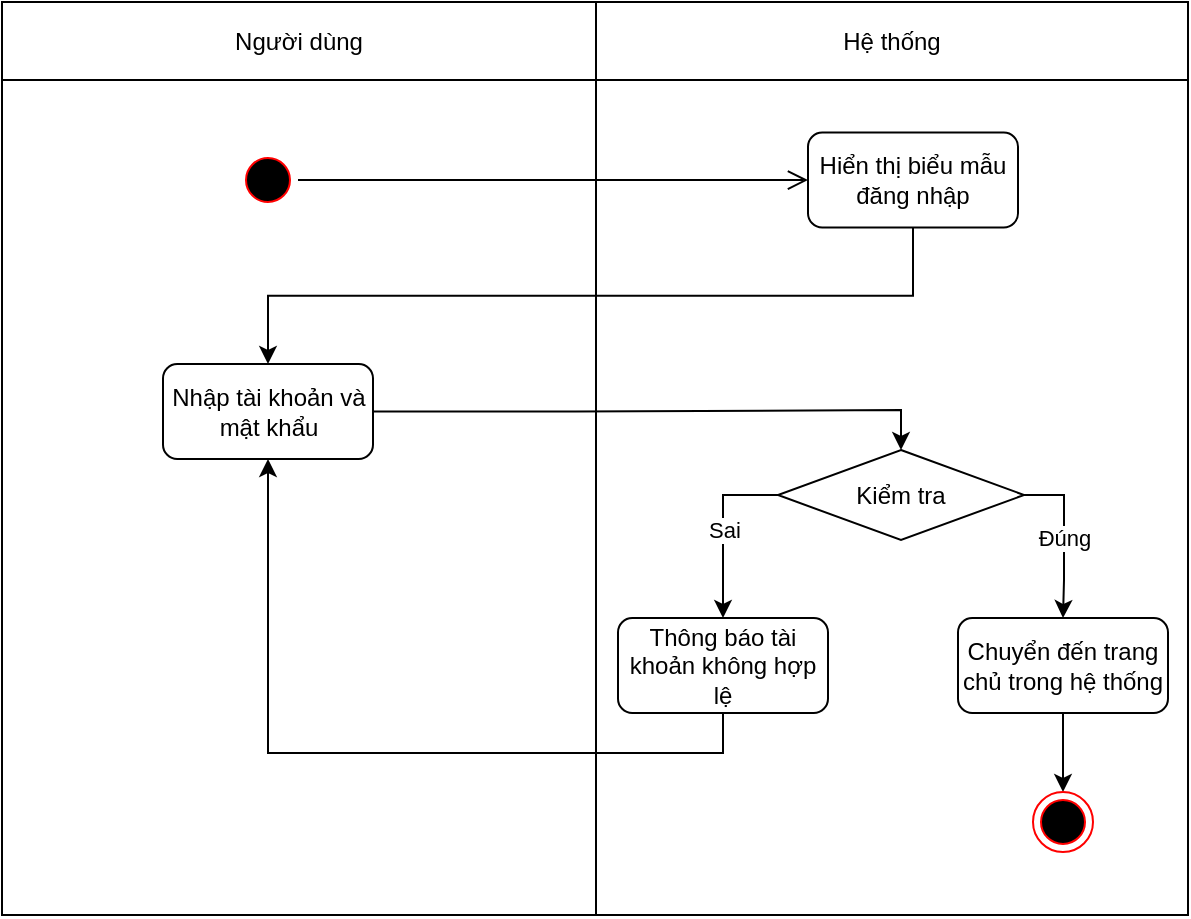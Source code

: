 <mxfile version="20.5.1" type="device" pages="6"><diagram id="Z1hWNlmMLRAEs9rRg65n" name="Activity diagram đăng nhập"><mxGraphModel dx="782" dy="457" grid="0" gridSize="10" guides="1" tooltips="1" connect="1" arrows="1" fold="1" page="1" pageScale="1" pageWidth="827" pageHeight="1169" math="0" shadow="0"><root><mxCell id="0"/><mxCell id="1" parent="0"/><mxCell id="tWBzBGKF6ewkUnQ7-EWi-16" value="" style="shape=table;startSize=0;container=1;collapsible=0;childLayout=tableLayout;" parent="1" vertex="1"><mxGeometry x="75" y="33" width="593" height="456.5" as="geometry"/></mxCell><mxCell id="tWBzBGKF6ewkUnQ7-EWi-17" value="" style="shape=tableRow;horizontal=0;startSize=0;swimlaneHead=0;swimlaneBody=0;top=0;left=0;bottom=0;right=0;collapsible=0;dropTarget=0;fillColor=none;points=[[0,0.5],[1,0.5]];portConstraint=eastwest;" parent="tWBzBGKF6ewkUnQ7-EWi-16" vertex="1"><mxGeometry width="593" height="39" as="geometry"/></mxCell><mxCell id="tWBzBGKF6ewkUnQ7-EWi-18" value="Người dùng" style="shape=partialRectangle;html=1;whiteSpace=wrap;connectable=0;overflow=hidden;fillColor=none;top=0;left=0;bottom=0;right=0;pointerEvents=1;" parent="tWBzBGKF6ewkUnQ7-EWi-17" vertex="1"><mxGeometry width="297" height="39" as="geometry"><mxRectangle width="297" height="39" as="alternateBounds"/></mxGeometry></mxCell><mxCell id="tWBzBGKF6ewkUnQ7-EWi-19" value="Hệ thống" style="shape=partialRectangle;html=1;whiteSpace=wrap;connectable=0;overflow=hidden;fillColor=none;top=0;left=0;bottom=0;right=0;pointerEvents=1;" parent="tWBzBGKF6ewkUnQ7-EWi-17" vertex="1"><mxGeometry x="297" width="296" height="39" as="geometry"><mxRectangle width="296" height="39" as="alternateBounds"/></mxGeometry></mxCell><mxCell id="tWBzBGKF6ewkUnQ7-EWi-20" value="" style="shape=tableRow;horizontal=0;startSize=0;swimlaneHead=0;swimlaneBody=0;top=0;left=0;bottom=0;right=0;collapsible=0;dropTarget=0;fillColor=none;points=[[0,0.5],[1,0.5]];portConstraint=eastwest;" parent="tWBzBGKF6ewkUnQ7-EWi-16" vertex="1"><mxGeometry y="39" width="593" height="418" as="geometry"/></mxCell><mxCell id="tWBzBGKF6ewkUnQ7-EWi-21" value="" style="shape=partialRectangle;html=1;whiteSpace=wrap;connectable=0;overflow=hidden;fillColor=none;top=0;left=0;bottom=0;right=0;pointerEvents=1;" parent="tWBzBGKF6ewkUnQ7-EWi-20" vertex="1"><mxGeometry width="297" height="418" as="geometry"><mxRectangle width="297" height="418" as="alternateBounds"/></mxGeometry></mxCell><mxCell id="tWBzBGKF6ewkUnQ7-EWi-22" value="" style="shape=partialRectangle;html=1;whiteSpace=wrap;connectable=0;overflow=hidden;fillColor=none;top=0;left=0;bottom=0;right=0;pointerEvents=1;" parent="tWBzBGKF6ewkUnQ7-EWi-20" vertex="1"><mxGeometry x="297" width="296" height="418" as="geometry"><mxRectangle width="296" height="418" as="alternateBounds"/></mxGeometry></mxCell><mxCell id="tWBzBGKF6ewkUnQ7-EWi-23" value="" style="ellipse;html=1;shape=startState;fillColor=#000000;strokeColor=#ff0000;" parent="1" vertex="1"><mxGeometry x="193" y="107" width="30" height="30" as="geometry"/></mxCell><mxCell id="tWBzBGKF6ewkUnQ7-EWi-24" value="" style="edgeStyle=orthogonalEdgeStyle;html=1;verticalAlign=bottom;endArrow=open;endSize=8;strokeColor=#000000;rounded=0;" parent="1" source="tWBzBGKF6ewkUnQ7-EWi-23" target="tWBzBGKF6ewkUnQ7-EWi-25" edge="1"><mxGeometry relative="1" as="geometry"><mxPoint x="186" y="174" as="targetPoint"/></mxGeometry></mxCell><mxCell id="tWBzBGKF6ewkUnQ7-EWi-29" style="edgeStyle=orthogonalEdgeStyle;rounded=0;orthogonalLoop=1;jettySize=auto;html=1;exitX=0.5;exitY=1;exitDx=0;exitDy=0;entryX=0.5;entryY=0;entryDx=0;entryDy=0;" parent="1" source="tWBzBGKF6ewkUnQ7-EWi-25" target="tWBzBGKF6ewkUnQ7-EWi-28" edge="1"><mxGeometry relative="1" as="geometry"/></mxCell><mxCell id="tWBzBGKF6ewkUnQ7-EWi-25" value="Hiển thị biểu mẫu đăng nhập" style="rounded=1;whiteSpace=wrap;html=1;" parent="1" vertex="1"><mxGeometry x="478" y="98.25" width="105" height="47.5" as="geometry"/></mxCell><mxCell id="tWBzBGKF6ewkUnQ7-EWi-36" style="edgeStyle=orthogonalEdgeStyle;rounded=0;orthogonalLoop=1;jettySize=auto;html=1;exitX=1;exitY=0.5;exitDx=0;exitDy=0;entryX=0.5;entryY=0;entryDx=0;entryDy=0;strokeColor=#000000;" parent="1" source="tWBzBGKF6ewkUnQ7-EWi-28" target="tWBzBGKF6ewkUnQ7-EWi-30" edge="1"><mxGeometry relative="1" as="geometry"/></mxCell><mxCell id="tWBzBGKF6ewkUnQ7-EWi-28" value="Nhập tài khoản và mật khẩu" style="rounded=1;whiteSpace=wrap;html=1;" parent="1" vertex="1"><mxGeometry x="155.5" y="214" width="105" height="47.5" as="geometry"/></mxCell><mxCell id="tWBzBGKF6ewkUnQ7-EWi-34" value="Sai" style="edgeStyle=orthogonalEdgeStyle;rounded=0;orthogonalLoop=1;jettySize=auto;html=1;exitX=0;exitY=0.5;exitDx=0;exitDy=0;entryX=0.5;entryY=0;entryDx=0;entryDy=0;strokeColor=#000000;" parent="1" source="tWBzBGKF6ewkUnQ7-EWi-30" target="tWBzBGKF6ewkUnQ7-EWi-32" edge="1"><mxGeometry relative="1" as="geometry"/></mxCell><mxCell id="tWBzBGKF6ewkUnQ7-EWi-35" value="Đúng" style="edgeStyle=orthogonalEdgeStyle;rounded=0;orthogonalLoop=1;jettySize=auto;html=1;exitX=1;exitY=0.5;exitDx=0;exitDy=0;entryX=0.5;entryY=0;entryDx=0;entryDy=0;strokeColor=#000000;" parent="1" source="tWBzBGKF6ewkUnQ7-EWi-30" target="tWBzBGKF6ewkUnQ7-EWi-33" edge="1"><mxGeometry relative="1" as="geometry"/></mxCell><mxCell id="tWBzBGKF6ewkUnQ7-EWi-30" value="Kiểm tra" style="rhombus;whiteSpace=wrap;html=1;" parent="1" vertex="1"><mxGeometry x="463" y="257" width="123" height="45" as="geometry"/></mxCell><mxCell id="tWBzBGKF6ewkUnQ7-EWi-37" style="edgeStyle=orthogonalEdgeStyle;rounded=0;orthogonalLoop=1;jettySize=auto;html=1;exitX=0.5;exitY=1;exitDx=0;exitDy=0;entryX=0.5;entryY=1;entryDx=0;entryDy=0;strokeColor=#000000;" parent="1" source="tWBzBGKF6ewkUnQ7-EWi-32" target="tWBzBGKF6ewkUnQ7-EWi-28" edge="1"><mxGeometry relative="1" as="geometry"/></mxCell><mxCell id="tWBzBGKF6ewkUnQ7-EWi-32" value="Thông báo tài khoản không hợp lệ" style="rounded=1;whiteSpace=wrap;html=1;" parent="1" vertex="1"><mxGeometry x="383" y="341" width="105" height="47.5" as="geometry"/></mxCell><mxCell id="tWBzBGKF6ewkUnQ7-EWi-39" style="edgeStyle=orthogonalEdgeStyle;rounded=0;orthogonalLoop=1;jettySize=auto;html=1;exitX=0.5;exitY=1;exitDx=0;exitDy=0;entryX=0.5;entryY=0;entryDx=0;entryDy=0;strokeColor=#000000;" parent="1" source="tWBzBGKF6ewkUnQ7-EWi-33" target="tWBzBGKF6ewkUnQ7-EWi-38" edge="1"><mxGeometry relative="1" as="geometry"/></mxCell><mxCell id="tWBzBGKF6ewkUnQ7-EWi-33" value="Chuyển đến trang chủ trong hệ thống" style="rounded=1;whiteSpace=wrap;html=1;" parent="1" vertex="1"><mxGeometry x="553" y="341" width="105" height="47.5" as="geometry"/></mxCell><mxCell id="tWBzBGKF6ewkUnQ7-EWi-38" value="" style="ellipse;html=1;shape=endState;fillColor=#000000;strokeColor=#ff0000;" parent="1" vertex="1"><mxGeometry x="590.5" y="428" width="30" height="30" as="geometry"/></mxCell></root></mxGraphModel></diagram><diagram name="Quên mật khẩu" id="3TX0agwLu06pPUCiUU3L"><mxGraphModel dx="782" dy="457" grid="0" gridSize="10" guides="1" tooltips="1" connect="1" arrows="1" fold="1" page="1" pageScale="1" pageWidth="827" pageHeight="1169" math="0" shadow="0"><root><mxCell id="TD5vXh_7y9XmVPsuI-5H-0"/><mxCell id="TD5vXh_7y9XmVPsuI-5H-1" parent="TD5vXh_7y9XmVPsuI-5H-0"/><mxCell id="TD5vXh_7y9XmVPsuI-5H-2" value="" style="shape=table;startSize=0;container=1;collapsible=0;childLayout=tableLayout;" parent="TD5vXh_7y9XmVPsuI-5H-1" vertex="1"><mxGeometry x="60" y="49" width="593" height="574" as="geometry"/></mxCell><mxCell id="TD5vXh_7y9XmVPsuI-5H-3" value="" style="shape=tableRow;horizontal=0;startSize=0;swimlaneHead=0;swimlaneBody=0;top=0;left=0;bottom=0;right=0;collapsible=0;dropTarget=0;fillColor=none;points=[[0,0.5],[1,0.5]];portConstraint=eastwest;" parent="TD5vXh_7y9XmVPsuI-5H-2" vertex="1"><mxGeometry width="593" height="49" as="geometry"/></mxCell><mxCell id="TD5vXh_7y9XmVPsuI-5H-4" value="Người dùng" style="shape=partialRectangle;html=1;whiteSpace=wrap;connectable=0;overflow=hidden;fillColor=none;top=0;left=0;bottom=0;right=0;pointerEvents=1;" parent="TD5vXh_7y9XmVPsuI-5H-3" vertex="1"><mxGeometry width="297" height="49" as="geometry"><mxRectangle width="297" height="49" as="alternateBounds"/></mxGeometry></mxCell><mxCell id="TD5vXh_7y9XmVPsuI-5H-5" value="Hệ thống" style="shape=partialRectangle;html=1;whiteSpace=wrap;connectable=0;overflow=hidden;fillColor=none;top=0;left=0;bottom=0;right=0;pointerEvents=1;" parent="TD5vXh_7y9XmVPsuI-5H-3" vertex="1"><mxGeometry x="297" width="296" height="49" as="geometry"><mxRectangle width="296" height="49" as="alternateBounds"/></mxGeometry></mxCell><mxCell id="TD5vXh_7y9XmVPsuI-5H-6" value="" style="shape=tableRow;horizontal=0;startSize=0;swimlaneHead=0;swimlaneBody=0;top=0;left=0;bottom=0;right=0;collapsible=0;dropTarget=0;fillColor=none;points=[[0,0.5],[1,0.5]];portConstraint=eastwest;" parent="TD5vXh_7y9XmVPsuI-5H-2" vertex="1"><mxGeometry y="49" width="593" height="525" as="geometry"/></mxCell><mxCell id="TD5vXh_7y9XmVPsuI-5H-7" value="" style="shape=partialRectangle;html=1;whiteSpace=wrap;connectable=0;overflow=hidden;fillColor=none;top=0;left=0;bottom=0;right=0;pointerEvents=1;" parent="TD5vXh_7y9XmVPsuI-5H-6" vertex="1"><mxGeometry width="297" height="525" as="geometry"><mxRectangle width="297" height="525" as="alternateBounds"/></mxGeometry></mxCell><mxCell id="TD5vXh_7y9XmVPsuI-5H-8" value="" style="shape=partialRectangle;html=1;whiteSpace=wrap;connectable=0;overflow=hidden;fillColor=none;top=0;left=0;bottom=0;right=0;pointerEvents=1;" parent="TD5vXh_7y9XmVPsuI-5H-6" vertex="1"><mxGeometry x="297" width="296" height="525" as="geometry"><mxRectangle width="296" height="525" as="alternateBounds"/></mxGeometry></mxCell><mxCell id="6GaKiX6OiXbk837y1dxB-1" style="edgeStyle=orthogonalEdgeStyle;rounded=0;orthogonalLoop=1;jettySize=auto;html=1;exitX=0.5;exitY=1;exitDx=0;exitDy=0;entryX=0.5;entryY=0;entryDx=0;entryDy=0;strokeColor=#000000;" parent="TD5vXh_7y9XmVPsuI-5H-1" source="TD5vXh_7y9XmVPsuI-5H-9" target="6GaKiX6OiXbk837y1dxB-0" edge="1"><mxGeometry relative="1" as="geometry"/></mxCell><mxCell id="TD5vXh_7y9XmVPsuI-5H-9" value="" style="ellipse;html=1;shape=startState;fillColor=#000000;strokeColor=#ff0000;" parent="TD5vXh_7y9XmVPsuI-5H-1" vertex="1"><mxGeometry x="193" y="107" width="30" height="30" as="geometry"/></mxCell><mxCell id="6GaKiX6OiXbk837y1dxB-4" style="edgeStyle=orthogonalEdgeStyle;rounded=0;orthogonalLoop=1;jettySize=auto;html=1;exitX=0.5;exitY=1;exitDx=0;exitDy=0;entryX=0.5;entryY=0;entryDx=0;entryDy=0;strokeColor=#000000;" parent="TD5vXh_7y9XmVPsuI-5H-1" source="6GaKiX6OiXbk837y1dxB-0" target="6GaKiX6OiXbk837y1dxB-2" edge="1"><mxGeometry relative="1" as="geometry"/></mxCell><mxCell id="6GaKiX6OiXbk837y1dxB-0" value="Nhấn nút quên mật khẩu" style="rounded=1;whiteSpace=wrap;html=1;" parent="TD5vXh_7y9XmVPsuI-5H-1" vertex="1"><mxGeometry x="146.5" y="173" width="123" height="47" as="geometry"/></mxCell><mxCell id="6GaKiX6OiXbk837y1dxB-5" style="edgeStyle=orthogonalEdgeStyle;rounded=0;orthogonalLoop=1;jettySize=auto;html=1;exitX=1;exitY=0.5;exitDx=0;exitDy=0;entryX=0.5;entryY=0;entryDx=0;entryDy=0;strokeColor=#000000;" parent="TD5vXh_7y9XmVPsuI-5H-1" source="6GaKiX6OiXbk837y1dxB-2" target="6GaKiX6OiXbk837y1dxB-3" edge="1"><mxGeometry relative="1" as="geometry"/></mxCell><mxCell id="6GaKiX6OiXbk837y1dxB-2" value="Nhập email người dùng" style="rounded=1;whiteSpace=wrap;html=1;" parent="TD5vXh_7y9XmVPsuI-5H-1" vertex="1"><mxGeometry x="146.5" y="261" width="123" height="47" as="geometry"/></mxCell><mxCell id="6GaKiX6OiXbk837y1dxB-8" value="Không hợp lệ" style="edgeStyle=orthogonalEdgeStyle;rounded=0;orthogonalLoop=1;jettySize=auto;html=1;exitX=0;exitY=0.5;exitDx=0;exitDy=0;entryX=0.5;entryY=0;entryDx=0;entryDy=0;strokeColor=#000000;" parent="TD5vXh_7y9XmVPsuI-5H-1" source="6GaKiX6OiXbk837y1dxB-3" target="6GaKiX6OiXbk837y1dxB-6" edge="1"><mxGeometry relative="1" as="geometry"/></mxCell><mxCell id="6GaKiX6OiXbk837y1dxB-9" style="edgeStyle=orthogonalEdgeStyle;rounded=0;orthogonalLoop=1;jettySize=auto;html=1;exitX=1;exitY=0.5;exitDx=0;exitDy=0;entryX=0.5;entryY=0;entryDx=0;entryDy=0;strokeColor=#000000;" parent="TD5vXh_7y9XmVPsuI-5H-1" source="6GaKiX6OiXbk837y1dxB-3" target="6GaKiX6OiXbk837y1dxB-7" edge="1"><mxGeometry relative="1" as="geometry"/></mxCell><mxCell id="dfmg5BDFcdtzm3u5riv6-0" value="Hợp lệ" style="edgeLabel;html=1;align=center;verticalAlign=middle;resizable=0;points=[];" parent="6GaKiX6OiXbk837y1dxB-9" vertex="1" connectable="0"><mxGeometry x="-0.002" y="1" relative="1" as="geometry"><mxPoint as="offset"/></mxGeometry></mxCell><mxCell id="6GaKiX6OiXbk837y1dxB-3" value="Kiểm tra" style="rhombus;whiteSpace=wrap;html=1;" parent="TD5vXh_7y9XmVPsuI-5H-1" vertex="1"><mxGeometry x="458" y="304" width="107" height="36" as="geometry"/></mxCell><mxCell id="6GaKiX6OiXbk837y1dxB-10" style="edgeStyle=orthogonalEdgeStyle;rounded=0;orthogonalLoop=1;jettySize=auto;html=1;exitX=0.5;exitY=1;exitDx=0;exitDy=0;entryX=0.5;entryY=1;entryDx=0;entryDy=0;strokeColor=#000000;" parent="TD5vXh_7y9XmVPsuI-5H-1" source="6GaKiX6OiXbk837y1dxB-6" target="6GaKiX6OiXbk837y1dxB-2" edge="1"><mxGeometry relative="1" as="geometry"/></mxCell><mxCell id="6GaKiX6OiXbk837y1dxB-6" value="Thông báo email không hợp lệ" style="rounded=1;whiteSpace=wrap;html=1;" parent="TD5vXh_7y9XmVPsuI-5H-1" vertex="1"><mxGeometry x="369" y="396" width="123" height="47" as="geometry"/></mxCell><mxCell id="6GaKiX6OiXbk837y1dxB-12" style="edgeStyle=orthogonalEdgeStyle;rounded=0;orthogonalLoop=1;jettySize=auto;html=1;exitX=0.5;exitY=1;exitDx=0;exitDy=0;entryX=0.5;entryY=0;entryDx=0;entryDy=0;strokeColor=#000000;" parent="TD5vXh_7y9XmVPsuI-5H-1" source="6GaKiX6OiXbk837y1dxB-7" target="6GaKiX6OiXbk837y1dxB-11" edge="1"><mxGeometry relative="1" as="geometry"/></mxCell><mxCell id="6GaKiX6OiXbk837y1dxB-7" value="Thông báo kiểm tra email và cấp mật khẩu mới" style="rounded=1;whiteSpace=wrap;html=1;" parent="TD5vXh_7y9XmVPsuI-5H-1" vertex="1"><mxGeometry x="524" y="396" width="123" height="47" as="geometry"/></mxCell><mxCell id="6GaKiX6OiXbk837y1dxB-11" value="" style="ellipse;html=1;shape=endState;fillColor=#000000;strokeColor=#ff0000;" parent="TD5vXh_7y9XmVPsuI-5H-1" vertex="1"><mxGeometry x="570.5" y="510" width="30" height="30" as="geometry"/></mxCell></root></mxGraphModel></diagram><diagram name="Quản lý tài khoản" id="t8MUUE1VgDKzx-uqX99e"><mxGraphModel dx="782" dy="457" grid="0" gridSize="10" guides="1" tooltips="1" connect="1" arrows="1" fold="1" page="1" pageScale="1" pageWidth="827" pageHeight="1169" math="0" shadow="0"><root><mxCell id="SUrauG5WrE7JJqJATBvZ-0"/><mxCell id="SUrauG5WrE7JJqJATBvZ-1" parent="SUrauG5WrE7JJqJATBvZ-0"/><mxCell id="SUrauG5WrE7JJqJATBvZ-2" value="" style="shape=table;startSize=0;container=1;collapsible=0;childLayout=tableLayout;" parent="SUrauG5WrE7JJqJATBvZ-1" vertex="1"><mxGeometry x="60" y="49" width="593" height="871" as="geometry"/></mxCell><mxCell id="SUrauG5WrE7JJqJATBvZ-3" value="" style="shape=tableRow;horizontal=0;startSize=0;swimlaneHead=0;swimlaneBody=0;top=0;left=0;bottom=0;right=0;collapsible=0;dropTarget=0;fillColor=none;points=[[0,0.5],[1,0.5]];portConstraint=eastwest;" parent="SUrauG5WrE7JJqJATBvZ-2" vertex="1"><mxGeometry width="593" height="38" as="geometry"/></mxCell><mxCell id="SUrauG5WrE7JJqJATBvZ-4" value="Người dùng" style="shape=partialRectangle;html=1;whiteSpace=wrap;connectable=0;overflow=hidden;fillColor=none;top=0;left=0;bottom=0;right=0;pointerEvents=1;" parent="SUrauG5WrE7JJqJATBvZ-3" vertex="1"><mxGeometry width="297" height="38" as="geometry"><mxRectangle width="297" height="38" as="alternateBounds"/></mxGeometry></mxCell><mxCell id="SUrauG5WrE7JJqJATBvZ-5" value="Hệ thống" style="shape=partialRectangle;html=1;whiteSpace=wrap;connectable=0;overflow=hidden;fillColor=none;top=0;left=0;bottom=0;right=0;pointerEvents=1;" parent="SUrauG5WrE7JJqJATBvZ-3" vertex="1"><mxGeometry x="297" width="296" height="38" as="geometry"><mxRectangle width="296" height="38" as="alternateBounds"/></mxGeometry></mxCell><mxCell id="SUrauG5WrE7JJqJATBvZ-6" value="" style="shape=tableRow;horizontal=0;startSize=0;swimlaneHead=0;swimlaneBody=0;top=0;left=0;bottom=0;right=0;collapsible=0;dropTarget=0;fillColor=none;points=[[0,0.5],[1,0.5]];portConstraint=eastwest;" parent="SUrauG5WrE7JJqJATBvZ-2" vertex="1"><mxGeometry y="38" width="593" height="833" as="geometry"/></mxCell><mxCell id="SUrauG5WrE7JJqJATBvZ-7" value="" style="shape=partialRectangle;html=1;whiteSpace=wrap;connectable=0;overflow=hidden;fillColor=none;top=0;left=0;bottom=0;right=0;pointerEvents=1;" parent="SUrauG5WrE7JJqJATBvZ-6" vertex="1"><mxGeometry width="297" height="833" as="geometry"><mxRectangle width="297" height="833" as="alternateBounds"/></mxGeometry></mxCell><mxCell id="SUrauG5WrE7JJqJATBvZ-8" value="" style="shape=partialRectangle;html=1;whiteSpace=wrap;connectable=0;overflow=hidden;fillColor=none;top=0;left=0;bottom=0;right=0;pointerEvents=1;" parent="SUrauG5WrE7JJqJATBvZ-6" vertex="1"><mxGeometry x="297" width="296" height="833" as="geometry"><mxRectangle width="296" height="833" as="alternateBounds"/></mxGeometry></mxCell><mxCell id="SUrauG5WrE7JJqJATBvZ-9" style="edgeStyle=orthogonalEdgeStyle;rounded=0;orthogonalLoop=1;jettySize=auto;html=1;exitX=0.5;exitY=1;exitDx=0;exitDy=0;entryX=0.5;entryY=0;entryDx=0;entryDy=0;strokeColor=#000000;" parent="SUrauG5WrE7JJqJATBvZ-1" source="SUrauG5WrE7JJqJATBvZ-10" target="imwD-oRVMESvPHZtnCYW-0" edge="1"><mxGeometry relative="1" as="geometry"><mxPoint x="208" y="173" as="targetPoint"/></mxGeometry></mxCell><mxCell id="SUrauG5WrE7JJqJATBvZ-10" value="" style="ellipse;html=1;shape=startState;fillColor=#000000;strokeColor=#ff0000;" parent="SUrauG5WrE7JJqJATBvZ-1" vertex="1"><mxGeometry x="193" y="107" width="30" height="30" as="geometry"/></mxCell><mxCell id="imwD-oRVMESvPHZtnCYW-3" style="edgeStyle=orthogonalEdgeStyle;rounded=0;orthogonalLoop=1;jettySize=auto;html=1;exitX=1;exitY=0.5;exitDx=0;exitDy=0;entryX=0;entryY=0.5;entryDx=0;entryDy=0;" parent="SUrauG5WrE7JJqJATBvZ-1" source="imwD-oRVMESvPHZtnCYW-0" target="imwD-oRVMESvPHZtnCYW-2" edge="1"><mxGeometry relative="1" as="geometry"/></mxCell><mxCell id="imwD-oRVMESvPHZtnCYW-0" value="Nhấp thông tin tài khoản" style="rounded=1;whiteSpace=wrap;html=1;" parent="SUrauG5WrE7JJqJATBvZ-1" vertex="1"><mxGeometry x="156.5" y="192" width="103" height="42" as="geometry"/></mxCell><mxCell id="imwD-oRVMESvPHZtnCYW-2" value="Hiển thị thông tin tài khoản" style="rounded=1;whiteSpace=wrap;html=1;" parent="SUrauG5WrE7JJqJATBvZ-1" vertex="1"><mxGeometry x="466" y="192" width="103" height="42" as="geometry"/></mxCell><mxCell id="imwD-oRVMESvPHZtnCYW-27" style="edgeStyle=orthogonalEdgeStyle;rounded=0;orthogonalLoop=1;jettySize=auto;html=1;exitX=0.5;exitY=1;exitDx=0;exitDy=0;entryX=0.5;entryY=0;entryDx=0;entryDy=0;" parent="SUrauG5WrE7JJqJATBvZ-1" source="imwD-oRVMESvPHZtnCYW-4" target="imwD-oRVMESvPHZtnCYW-11" edge="1"><mxGeometry relative="1" as="geometry"><Array as="points"><mxPoint x="148" y="637"/><mxPoint x="476" y="637"/></Array></mxGeometry></mxCell><mxCell id="imwD-oRVMESvPHZtnCYW-4" value="Đổi mật khẩu" style="rounded=1;whiteSpace=wrap;html=1;" parent="SUrauG5WrE7JJqJATBvZ-1" vertex="1"><mxGeometry x="117" y="346" width="62" height="42" as="geometry"/></mxCell><mxCell id="imwD-oRVMESvPHZtnCYW-22" style="edgeStyle=orthogonalEdgeStyle;rounded=0;orthogonalLoop=1;jettySize=auto;html=1;exitX=0.5;exitY=1;exitDx=0;exitDy=0;entryX=0.5;entryY=0;entryDx=0;entryDy=0;" parent="SUrauG5WrE7JJqJATBvZ-1" source="imwD-oRVMESvPHZtnCYW-6" target="imwD-oRVMESvPHZtnCYW-7" edge="1"><mxGeometry relative="1" as="geometry"/></mxCell><mxCell id="imwD-oRVMESvPHZtnCYW-6" value="Chỉnh sửa thông tin tài khoản" style="rounded=1;whiteSpace=wrap;html=1;" parent="SUrauG5WrE7JJqJATBvZ-1" vertex="1"><mxGeometry x="212" y="348" width="103" height="42" as="geometry"/></mxCell><mxCell id="imwD-oRVMESvPHZtnCYW-23" style="edgeStyle=orthogonalEdgeStyle;rounded=0;orthogonalLoop=1;jettySize=auto;html=1;exitX=1;exitY=0.5;exitDx=0;exitDy=0;" parent="SUrauG5WrE7JJqJATBvZ-1" source="imwD-oRVMESvPHZtnCYW-7" target="imwD-oRVMESvPHZtnCYW-8" edge="1"><mxGeometry relative="1" as="geometry"/></mxCell><mxCell id="imwD-oRVMESvPHZtnCYW-7" value="Nhập các thông tin" style="rounded=1;whiteSpace=wrap;html=1;" parent="SUrauG5WrE7JJqJATBvZ-1" vertex="1"><mxGeometry x="222.5" y="427.5" width="82" height="42" as="geometry"/></mxCell><mxCell id="imwD-oRVMESvPHZtnCYW-24" value="Không hợp lệ" style="edgeStyle=orthogonalEdgeStyle;rounded=0;orthogonalLoop=1;jettySize=auto;html=1;exitX=0;exitY=0.5;exitDx=0;exitDy=0;entryX=0.5;entryY=0;entryDx=0;entryDy=0;" parent="SUrauG5WrE7JJqJATBvZ-1" source="imwD-oRVMESvPHZtnCYW-8" target="imwD-oRVMESvPHZtnCYW-9" edge="1"><mxGeometry relative="1" as="geometry"/></mxCell><mxCell id="imwD-oRVMESvPHZtnCYW-25" value="Hợp lệ" style="edgeStyle=orthogonalEdgeStyle;rounded=0;orthogonalLoop=1;jettySize=auto;html=1;exitX=1;exitY=0.5;exitDx=0;exitDy=0;entryX=0.5;entryY=0;entryDx=0;entryDy=0;" parent="SUrauG5WrE7JJqJATBvZ-1" source="imwD-oRVMESvPHZtnCYW-8" target="imwD-oRVMESvPHZtnCYW-10" edge="1"><mxGeometry relative="1" as="geometry"/></mxCell><mxCell id="imwD-oRVMESvPHZtnCYW-8" value="Kiểm tra hợp lệ" style="rhombus;whiteSpace=wrap;html=1;" parent="SUrauG5WrE7JJqJATBvZ-1" vertex="1"><mxGeometry x="445" y="475" width="122" height="53" as="geometry"/></mxCell><mxCell id="imwD-oRVMESvPHZtnCYW-26" style="edgeStyle=orthogonalEdgeStyle;rounded=0;orthogonalLoop=1;jettySize=auto;html=1;exitX=0;exitY=0.5;exitDx=0;exitDy=0;entryX=0.5;entryY=1;entryDx=0;entryDy=0;" parent="SUrauG5WrE7JJqJATBvZ-1" source="imwD-oRVMESvPHZtnCYW-9" target="imwD-oRVMESvPHZtnCYW-7" edge="1"><mxGeometry relative="1" as="geometry"/></mxCell><mxCell id="imwD-oRVMESvPHZtnCYW-9" value="Yêu cầu nhập lại" style="rounded=1;whiteSpace=wrap;html=1;" parent="SUrauG5WrE7JJqJATBvZ-1" vertex="1"><mxGeometry x="379" y="560" width="82" height="42" as="geometry"/></mxCell><mxCell id="imwD-oRVMESvPHZtnCYW-35" style="edgeStyle=orthogonalEdgeStyle;rounded=0;orthogonalLoop=1;jettySize=auto;html=1;exitX=0.5;exitY=1;exitDx=0;exitDy=0;entryX=0.5;entryY=0;entryDx=0;entryDy=0;" parent="SUrauG5WrE7JJqJATBvZ-1" source="imwD-oRVMESvPHZtnCYW-10" target="imwD-oRVMESvPHZtnCYW-34" edge="1"><mxGeometry relative="1" as="geometry"/></mxCell><mxCell id="imwD-oRVMESvPHZtnCYW-10" value="Lưu thông tin và thông báo thành công" style="rounded=1;whiteSpace=wrap;html=1;" parent="SUrauG5WrE7JJqJATBvZ-1" vertex="1"><mxGeometry x="534" y="560" width="110" height="42" as="geometry"/></mxCell><mxCell id="imwD-oRVMESvPHZtnCYW-28" style="edgeStyle=orthogonalEdgeStyle;rounded=0;orthogonalLoop=1;jettySize=auto;html=1;exitX=0;exitY=0.5;exitDx=0;exitDy=0;entryX=1;entryY=0.5;entryDx=0;entryDy=0;" parent="SUrauG5WrE7JJqJATBvZ-1" source="imwD-oRVMESvPHZtnCYW-11" target="imwD-oRVMESvPHZtnCYW-13" edge="1"><mxGeometry relative="1" as="geometry"/></mxCell><mxCell id="imwD-oRVMESvPHZtnCYW-11" value="Hiển thị biểu mẫu đổi mật khẩu" style="rounded=1;whiteSpace=wrap;html=1;" parent="SUrauG5WrE7JJqJATBvZ-1" vertex="1"><mxGeometry x="422" y="663" width="107" height="42" as="geometry"/></mxCell><mxCell id="imwD-oRVMESvPHZtnCYW-12" style="edgeStyle=orthogonalEdgeStyle;rounded=0;orthogonalLoop=1;jettySize=auto;html=1;exitX=0.5;exitY=1;exitDx=0;exitDy=0;" parent="SUrauG5WrE7JJqJATBvZ-1" source="imwD-oRVMESvPHZtnCYW-11" target="imwD-oRVMESvPHZtnCYW-11" edge="1"><mxGeometry relative="1" as="geometry"/></mxCell><mxCell id="imwD-oRVMESvPHZtnCYW-29" style="edgeStyle=orthogonalEdgeStyle;rounded=0;orthogonalLoop=1;jettySize=auto;html=1;exitX=0.5;exitY=1;exitDx=0;exitDy=0;entryX=0.5;entryY=0;entryDx=0;entryDy=0;" parent="SUrauG5WrE7JJqJATBvZ-1" source="imwD-oRVMESvPHZtnCYW-13" target="imwD-oRVMESvPHZtnCYW-14" edge="1"><mxGeometry relative="1" as="geometry"><Array as="points"><mxPoint x="152" y="748"/><mxPoint x="483" y="748"/></Array></mxGeometry></mxCell><mxCell id="imwD-oRVMESvPHZtnCYW-13" value="Nhập mật khẩu cần thay đổi" style="rounded=1;whiteSpace=wrap;html=1;" parent="SUrauG5WrE7JJqJATBvZ-1" vertex="1"><mxGeometry x="98" y="663" width="107" height="42" as="geometry"/></mxCell><mxCell id="imwD-oRVMESvPHZtnCYW-31" value="Không hợp lệ" style="edgeStyle=orthogonalEdgeStyle;rounded=0;orthogonalLoop=1;jettySize=auto;html=1;exitX=0;exitY=0.5;exitDx=0;exitDy=0;entryX=0.5;entryY=0;entryDx=0;entryDy=0;" parent="SUrauG5WrE7JJqJATBvZ-1" source="imwD-oRVMESvPHZtnCYW-14" target="imwD-oRVMESvPHZtnCYW-15" edge="1"><mxGeometry relative="1" as="geometry"><Array as="points"><mxPoint x="410" y="793"/></Array></mxGeometry></mxCell><mxCell id="imwD-oRVMESvPHZtnCYW-32" value="Hợp lệ" style="edgeStyle=orthogonalEdgeStyle;rounded=0;orthogonalLoop=1;jettySize=auto;html=1;exitX=1;exitY=0.5;exitDx=0;exitDy=0;entryX=0.5;entryY=0;entryDx=0;entryDy=0;" parent="SUrauG5WrE7JJqJATBvZ-1" source="imwD-oRVMESvPHZtnCYW-14" target="imwD-oRVMESvPHZtnCYW-16" edge="1"><mxGeometry relative="1" as="geometry"><Array as="points"><mxPoint x="564" y="793"/><mxPoint x="564" y="854"/></Array></mxGeometry></mxCell><mxCell id="imwD-oRVMESvPHZtnCYW-14" value="Kiểm tra hợp lệ" style="rhombus;whiteSpace=wrap;html=1;" parent="SUrauG5WrE7JJqJATBvZ-1" vertex="1"><mxGeometry x="422" y="766" width="122" height="53" as="geometry"/></mxCell><mxCell id="imwD-oRVMESvPHZtnCYW-15" value="Yêu cầu nhập lại" style="rounded=1;whiteSpace=wrap;html=1;" parent="SUrauG5WrE7JJqJATBvZ-1" vertex="1"><mxGeometry x="369" y="860" width="82" height="42" as="geometry"/></mxCell><mxCell id="imwD-oRVMESvPHZtnCYW-36" style="edgeStyle=orthogonalEdgeStyle;rounded=0;orthogonalLoop=1;jettySize=auto;html=1;exitX=1;exitY=0.5;exitDx=0;exitDy=0;entryX=1;entryY=0.5;entryDx=0;entryDy=0;" parent="SUrauG5WrE7JJqJATBvZ-1" source="imwD-oRVMESvPHZtnCYW-16" target="imwD-oRVMESvPHZtnCYW-34" edge="1"><mxGeometry relative="1" as="geometry"/></mxCell><mxCell id="imwD-oRVMESvPHZtnCYW-16" value="Thông báo thành công" style="rounded=1;whiteSpace=wrap;html=1;" parent="SUrauG5WrE7JJqJATBvZ-1" vertex="1"><mxGeometry x="515" y="860" width="98" height="42" as="geometry"/></mxCell><mxCell id="imwD-oRVMESvPHZtnCYW-17" value="" style="line;strokeWidth=2;fillColor=none;align=left;verticalAlign=middle;spacingTop=-1;spacingLeft=3;spacingRight=3;rotatable=0;labelPosition=right;points=[];portConstraint=eastwest;strokeColor=inherit;" parent="SUrauG5WrE7JJqJATBvZ-1" vertex="1"><mxGeometry x="126.5" y="307" width="163" height="8" as="geometry"/></mxCell><mxCell id="imwD-oRVMESvPHZtnCYW-19" value="" style="endArrow=classic;html=1;rounded=0;exitX=0.5;exitY=1;exitDx=0;exitDy=0;entryX=0.447;entryY=0.625;entryDx=0;entryDy=0;entryPerimeter=0;" parent="SUrauG5WrE7JJqJATBvZ-1" source="imwD-oRVMESvPHZtnCYW-2" target="imwD-oRVMESvPHZtnCYW-17" edge="1"><mxGeometry width="50" height="50" relative="1" as="geometry"><mxPoint x="377" y="293" as="sourcePoint"/><mxPoint x="427" y="243" as="targetPoint"/><Array as="points"><mxPoint x="518" y="275"/><mxPoint x="199" y="275"/></Array></mxGeometry></mxCell><mxCell id="imwD-oRVMESvPHZtnCYW-20" value="" style="endArrow=classic;html=1;rounded=0;exitX=0.132;exitY=0.792;exitDx=0;exitDy=0;exitPerimeter=0;entryX=0.5;entryY=0;entryDx=0;entryDy=0;" parent="SUrauG5WrE7JJqJATBvZ-1" source="imwD-oRVMESvPHZtnCYW-17" target="imwD-oRVMESvPHZtnCYW-4" edge="1"><mxGeometry width="50" height="50" relative="1" as="geometry"><mxPoint x="377" y="393" as="sourcePoint"/><mxPoint x="427" y="343" as="targetPoint"/></mxGeometry></mxCell><mxCell id="imwD-oRVMESvPHZtnCYW-21" value="" style="endArrow=classic;html=1;rounded=0;exitX=0.839;exitY=0.375;exitDx=0;exitDy=0;exitPerimeter=0;entryX=0.5;entryY=0;entryDx=0;entryDy=0;" parent="SUrauG5WrE7JJqJATBvZ-1" source="imwD-oRVMESvPHZtnCYW-17" target="imwD-oRVMESvPHZtnCYW-6" edge="1"><mxGeometry width="50" height="50" relative="1" as="geometry"><mxPoint x="377" y="393" as="sourcePoint"/><mxPoint x="427" y="343" as="targetPoint"/></mxGeometry></mxCell><mxCell id="imwD-oRVMESvPHZtnCYW-34" value="" style="ellipse;html=1;shape=endState;fillColor=#000000;strokeColor=#ff0000;strokeWidth=2;" parent="SUrauG5WrE7JJqJATBvZ-1" vertex="1"><mxGeometry x="574" y="691" width="30" height="30" as="geometry"/></mxCell></root></mxGraphModel></diagram><diagram name="Quản lý học sinh" id="QkkUmTlOHcDnlrQhclRV"><mxGraphModel dx="782" dy="1683" grid="0" gridSize="10" guides="1" tooltips="1" connect="1" arrows="1" fold="1" page="1" pageScale="1" pageWidth="827" pageHeight="1169" math="0" shadow="0"><root><mxCell id="p4phTn40EXAAApnGxkix-0"/><mxCell id="p4phTn40EXAAApnGxkix-1" parent="p4phTn40EXAAApnGxkix-0"/><mxCell id="p4phTn40EXAAApnGxkix-2" value="" style="shape=table;startSize=0;container=1;collapsible=0;childLayout=tableLayout;" parent="p4phTn40EXAAApnGxkix-1" vertex="1"><mxGeometry x="40" y="-471" width="726" height="1114" as="geometry"/></mxCell><mxCell id="p4phTn40EXAAApnGxkix-3" value="" style="shape=tableRow;horizontal=0;startSize=0;swimlaneHead=0;swimlaneBody=0;top=0;left=0;bottom=0;right=0;collapsible=0;dropTarget=0;fillColor=none;points=[[0,0.5],[1,0.5]];portConstraint=eastwest;" parent="p4phTn40EXAAApnGxkix-2" vertex="1"><mxGeometry width="726" height="33" as="geometry"/></mxCell><mxCell id="p4phTn40EXAAApnGxkix-4" value="Ban giám hiệu" style="shape=partialRectangle;html=1;whiteSpace=wrap;connectable=0;overflow=hidden;fillColor=none;top=0;left=0;bottom=0;right=0;pointerEvents=1;" parent="p4phTn40EXAAApnGxkix-3" vertex="1"><mxGeometry width="388" height="33" as="geometry"><mxRectangle width="388" height="33" as="alternateBounds"/></mxGeometry></mxCell><mxCell id="p4phTn40EXAAApnGxkix-5" value="Hệ thống" style="shape=partialRectangle;html=1;whiteSpace=wrap;connectable=0;overflow=hidden;fillColor=none;top=0;left=0;bottom=0;right=0;pointerEvents=1;" parent="p4phTn40EXAAApnGxkix-3" vertex="1"><mxGeometry x="388" width="338" height="33" as="geometry"><mxRectangle width="338" height="33" as="alternateBounds"/></mxGeometry></mxCell><mxCell id="p4phTn40EXAAApnGxkix-6" value="" style="shape=tableRow;horizontal=0;startSize=0;swimlaneHead=0;swimlaneBody=0;top=0;left=0;bottom=0;right=0;collapsible=0;dropTarget=0;fillColor=none;points=[[0,0.5],[1,0.5]];portConstraint=eastwest;" parent="p4phTn40EXAAApnGxkix-2" vertex="1"><mxGeometry y="33" width="726" height="1081" as="geometry"/></mxCell><mxCell id="p4phTn40EXAAApnGxkix-7" value="" style="shape=partialRectangle;html=1;whiteSpace=wrap;connectable=0;overflow=hidden;fillColor=none;top=0;left=0;bottom=0;right=0;pointerEvents=1;" parent="p4phTn40EXAAApnGxkix-6" vertex="1"><mxGeometry width="388" height="1081" as="geometry"><mxRectangle width="388" height="1081" as="alternateBounds"/></mxGeometry></mxCell><mxCell id="p4phTn40EXAAApnGxkix-8" value="" style="shape=partialRectangle;html=1;whiteSpace=wrap;connectable=0;overflow=hidden;fillColor=none;top=0;left=0;bottom=0;right=0;pointerEvents=1;" parent="p4phTn40EXAAApnGxkix-6" vertex="1"><mxGeometry x="388" width="338" height="1081" as="geometry"><mxRectangle width="338" height="1081" as="alternateBounds"/></mxGeometry></mxCell><mxCell id="lw-5gGyLLSacYXQmV_7I-0" value="" style="ellipse;html=1;shape=startState;fillColor=#000000;strokeColor=#ff0000;strokeWidth=2;" parent="p4phTn40EXAAApnGxkix-1" vertex="1"><mxGeometry x="251" y="-434" width="30" height="30" as="geometry"/></mxCell><mxCell id="lw-5gGyLLSacYXQmV_7I-1" value="" style="edgeStyle=orthogonalEdgeStyle;html=1;verticalAlign=bottom;endArrow=open;endSize=8;strokeColor=#000000;rounded=0;entryX=0.5;entryY=0;entryDx=0;entryDy=0;" parent="p4phTn40EXAAApnGxkix-1" source="lw-5gGyLLSacYXQmV_7I-0" target="lw-5gGyLLSacYXQmV_7I-2" edge="1"><mxGeometry relative="1" as="geometry"><mxPoint x="266" y="-344" as="targetPoint"/></mxGeometry></mxCell><mxCell id="lw-5gGyLLSacYXQmV_7I-4" style="edgeStyle=orthogonalEdgeStyle;rounded=0;orthogonalLoop=1;jettySize=auto;html=1;exitX=1;exitY=0.5;exitDx=0;exitDy=0;entryX=0;entryY=0.5;entryDx=0;entryDy=0;strokeColor=#000000;" parent="p4phTn40EXAAApnGxkix-1" source="lw-5gGyLLSacYXQmV_7I-2" target="lw-5gGyLLSacYXQmV_7I-3" edge="1"><mxGeometry relative="1" as="geometry"/></mxCell><mxCell id="lw-5gGyLLSacYXQmV_7I-2" value="Nhấn quản lý học sinh" style="rounded=1;whiteSpace=wrap;html=1;strokeWidth=2;" parent="p4phTn40EXAAApnGxkix-1" vertex="1"><mxGeometry x="215.5" y="-361" width="101" height="42" as="geometry"/></mxCell><mxCell id="lw-5gGyLLSacYXQmV_7I-19" style="edgeStyle=orthogonalEdgeStyle;rounded=0;orthogonalLoop=1;jettySize=auto;html=1;exitX=0.5;exitY=1;exitDx=0;exitDy=0;entryX=0.492;entryY=0.606;entryDx=0;entryDy=0;entryPerimeter=0;strokeColor=#000000;" parent="p4phTn40EXAAApnGxkix-1" source="lw-5gGyLLSacYXQmV_7I-3" target="lw-5gGyLLSacYXQmV_7I-13" edge="1"><mxGeometry relative="1" as="geometry"><Array as="points"><mxPoint x="577" y="-293"/><mxPoint x="265" y="-293"/></Array></mxGeometry></mxCell><mxCell id="lw-5gGyLLSacYXQmV_7I-3" value="Hiển thị xem danh sách học sinh và thêm mới" style="rounded=1;whiteSpace=wrap;html=1;strokeWidth=2;" parent="p4phTn40EXAAApnGxkix-1" vertex="1"><mxGeometry x="557" y="-361" width="101" height="42" as="geometry"/></mxCell><mxCell id="lw-5gGyLLSacYXQmV_7I-24" style="edgeStyle=orthogonalEdgeStyle;rounded=0;orthogonalLoop=1;jettySize=auto;html=1;exitX=0.5;exitY=1;exitDx=0;exitDy=0;strokeColor=#000000;" parent="p4phTn40EXAAApnGxkix-1" source="lw-5gGyLLSacYXQmV_7I-5" target="lw-5gGyLLSacYXQmV_7I-23" edge="1"><mxGeometry relative="1" as="geometry"><Array as="points"><mxPoint x="197" y="52"/><mxPoint x="572" y="52"/></Array></mxGeometry></mxCell><mxCell id="lw-5gGyLLSacYXQmV_7I-5" value="Chọn danh sách học sinh" style="rounded=1;whiteSpace=wrap;html=1;strokeWidth=2;" parent="p4phTn40EXAAApnGxkix-1" vertex="1"><mxGeometry x="146" y="-231" width="101" height="42" as="geometry"/></mxCell><mxCell id="lw-5gGyLLSacYXQmV_7I-17" style="edgeStyle=orthogonalEdgeStyle;rounded=0;orthogonalLoop=1;jettySize=auto;html=1;exitX=1;exitY=0.5;exitDx=0;exitDy=0;entryX=0;entryY=0.5;entryDx=0;entryDy=0;strokeColor=#000000;" parent="p4phTn40EXAAApnGxkix-1" source="lw-5gGyLLSacYXQmV_7I-6" target="lw-5gGyLLSacYXQmV_7I-7" edge="1"><mxGeometry relative="1" as="geometry"/></mxCell><mxCell id="lw-5gGyLLSacYXQmV_7I-6" value="Thêm mới học sinh" style="rounded=1;whiteSpace=wrap;html=1;strokeWidth=2;" parent="p4phTn40EXAAApnGxkix-1" vertex="1"><mxGeometry x="269" y="-228" width="101" height="42" as="geometry"/></mxCell><mxCell id="lw-5gGyLLSacYXQmV_7I-16" style="edgeStyle=orthogonalEdgeStyle;rounded=0;orthogonalLoop=1;jettySize=auto;html=1;exitX=0.5;exitY=1;exitDx=0;exitDy=0;entryX=0.5;entryY=0;entryDx=0;entryDy=0;strokeColor=#000000;" parent="p4phTn40EXAAApnGxkix-1" source="lw-5gGyLLSacYXQmV_7I-7" target="lw-5gGyLLSacYXQmV_7I-8" edge="1"><mxGeometry relative="1" as="geometry"/></mxCell><mxCell id="lw-5gGyLLSacYXQmV_7I-7" value="Hiển thị màn hình thêm mới" style="rounded=1;whiteSpace=wrap;html=1;strokeWidth=2;" parent="p4phTn40EXAAApnGxkix-1" vertex="1"><mxGeometry x="557" y="-228" width="101" height="42" as="geometry"/></mxCell><mxCell id="lw-5gGyLLSacYXQmV_7I-18" style="edgeStyle=orthogonalEdgeStyle;rounded=0;orthogonalLoop=1;jettySize=auto;html=1;exitX=1;exitY=0.5;exitDx=0;exitDy=0;entryX=0.5;entryY=0;entryDx=0;entryDy=0;strokeColor=#000000;" parent="p4phTn40EXAAApnGxkix-1" source="lw-5gGyLLSacYXQmV_7I-8" target="lw-5gGyLLSacYXQmV_7I-9" edge="1"><mxGeometry relative="1" as="geometry"/></mxCell><mxCell id="lw-5gGyLLSacYXQmV_7I-8" value="Nhập các thông tin" style="rounded=1;whiteSpace=wrap;html=1;strokeWidth=2;" parent="p4phTn40EXAAApnGxkix-1" vertex="1"><mxGeometry x="273" y="-145" width="101" height="42" as="geometry"/></mxCell><mxCell id="lw-5gGyLLSacYXQmV_7I-14" value="Không hợp lệ" style="edgeStyle=orthogonalEdgeStyle;rounded=0;orthogonalLoop=1;jettySize=auto;html=1;exitX=0;exitY=0.5;exitDx=0;exitDy=0;entryX=0.5;entryY=0;entryDx=0;entryDy=0;strokeColor=#000000;" parent="p4phTn40EXAAApnGxkix-1" source="lw-5gGyLLSacYXQmV_7I-9" target="lw-5gGyLLSacYXQmV_7I-11" edge="1"><mxGeometry relative="1" as="geometry"/></mxCell><mxCell id="lw-5gGyLLSacYXQmV_7I-15" style="edgeStyle=orthogonalEdgeStyle;rounded=0;orthogonalLoop=1;jettySize=auto;html=1;exitX=1;exitY=0.5;exitDx=0;exitDy=0;entryX=0.5;entryY=0;entryDx=0;entryDy=0;strokeColor=#000000;" parent="p4phTn40EXAAApnGxkix-1" source="lw-5gGyLLSacYXQmV_7I-9" target="lw-5gGyLLSacYXQmV_7I-12" edge="1"><mxGeometry relative="1" as="geometry"/></mxCell><mxCell id="lw-5gGyLLSacYXQmV_7I-22" value="Hợp lệ" style="edgeLabel;html=1;align=center;verticalAlign=middle;resizable=0;points=[];" parent="lw-5gGyLLSacYXQmV_7I-15" vertex="1" connectable="0"><mxGeometry x="0.038" y="-2" relative="1" as="geometry"><mxPoint as="offset"/></mxGeometry></mxCell><mxCell id="lw-5gGyLLSacYXQmV_7I-9" value="Kiểm tra hợp lệ" style="rhombus;whiteSpace=wrap;html=1;strokeWidth=2;" parent="p4phTn40EXAAApnGxkix-1" vertex="1"><mxGeometry x="506" y="-103" width="132" height="48" as="geometry"/></mxCell><mxCell id="K_eoIvZAA4iwSFGkeJHE-7" style="edgeStyle=orthogonalEdgeStyle;rounded=0;orthogonalLoop=1;jettySize=auto;html=1;exitX=0;exitY=0.5;exitDx=0;exitDy=0;entryX=0.5;entryY=1;entryDx=0;entryDy=0;strokeColor=#000000;" parent="p4phTn40EXAAApnGxkix-1" source="lw-5gGyLLSacYXQmV_7I-11" target="lw-5gGyLLSacYXQmV_7I-8" edge="1"><mxGeometry relative="1" as="geometry"/></mxCell><mxCell id="lw-5gGyLLSacYXQmV_7I-11" value="Yêu cầu nhập lại" style="rounded=1;whiteSpace=wrap;html=1;strokeWidth=2;" parent="p4phTn40EXAAApnGxkix-1" vertex="1"><mxGeometry x="434" y="-22" width="101" height="42" as="geometry"/></mxCell><mxCell id="zfod3nFfeJ_vYvcLJ5VK-22" style="edgeStyle=orthogonalEdgeStyle;rounded=0;orthogonalLoop=1;jettySize=auto;html=1;exitX=0.5;exitY=1;exitDx=0;exitDy=0;entryX=0.5;entryY=0;entryDx=0;entryDy=0;" parent="p4phTn40EXAAApnGxkix-1" source="lw-5gGyLLSacYXQmV_7I-12" target="zfod3nFfeJ_vYvcLJ5VK-21" edge="1"><mxGeometry relative="1" as="geometry"/></mxCell><mxCell id="lw-5gGyLLSacYXQmV_7I-12" value="Lưu thông tin và thông báo thành công" style="rounded=1;whiteSpace=wrap;html=1;strokeWidth=2;" parent="p4phTn40EXAAApnGxkix-1" vertex="1"><mxGeometry x="613" y="-22" width="101" height="42" as="geometry"/></mxCell><mxCell id="lw-5gGyLLSacYXQmV_7I-13" value="" style="line;strokeWidth=2;fillColor=none;align=left;verticalAlign=middle;spacingTop=-1;spacingLeft=3;spacingRight=3;rotatable=0;labelPosition=right;points=[];portConstraint=eastwest;strokeColor=inherit;" parent="p4phTn40EXAAApnGxkix-1" vertex="1"><mxGeometry x="182.5" y="-281" width="167" height="11" as="geometry"/></mxCell><mxCell id="lw-5gGyLLSacYXQmV_7I-20" value="" style="endArrow=classic;html=1;rounded=0;strokeColor=#000000;exitX=0.085;exitY=0.485;exitDx=0;exitDy=0;exitPerimeter=0;entryX=0.5;entryY=0;entryDx=0;entryDy=0;" parent="p4phTn40EXAAApnGxkix-1" source="lw-5gGyLLSacYXQmV_7I-13" target="lw-5gGyLLSacYXQmV_7I-5" edge="1"><mxGeometry width="50" height="50" relative="1" as="geometry"><mxPoint x="377" y="-168" as="sourcePoint"/><mxPoint x="427" y="-218" as="targetPoint"/></mxGeometry></mxCell><mxCell id="lw-5gGyLLSacYXQmV_7I-21" value="" style="endArrow=classic;html=1;rounded=0;strokeColor=#000000;exitX=0.819;exitY=0.485;exitDx=0;exitDy=0;exitPerimeter=0;entryX=0.5;entryY=0;entryDx=0;entryDy=0;" parent="p4phTn40EXAAApnGxkix-1" source="lw-5gGyLLSacYXQmV_7I-13" target="lw-5gGyLLSacYXQmV_7I-6" edge="1"><mxGeometry width="50" height="50" relative="1" as="geometry"><mxPoint x="377" y="-168" as="sourcePoint"/><mxPoint x="427" y="-218" as="targetPoint"/></mxGeometry></mxCell><mxCell id="K_eoIvZAA4iwSFGkeJHE-1" style="edgeStyle=orthogonalEdgeStyle;rounded=0;orthogonalLoop=1;jettySize=auto;html=1;exitX=0;exitY=0.5;exitDx=0;exitDy=0;entryX=0.459;entryY=0.542;entryDx=0;entryDy=0;entryPerimeter=0;strokeColor=#000000;" parent="p4phTn40EXAAApnGxkix-1" source="lw-5gGyLLSacYXQmV_7I-23" target="K_eoIvZAA4iwSFGkeJHE-0" edge="1"><mxGeometry relative="1" as="geometry"><Array as="points"><mxPoint x="235" y="122"/></Array></mxGeometry></mxCell><mxCell id="lw-5gGyLLSacYXQmV_7I-23" value="Hiển thị danh sách học sinh" style="rounded=1;whiteSpace=wrap;html=1;strokeWidth=2;" parent="p4phTn40EXAAApnGxkix-1" vertex="1"><mxGeometry x="453" y="101" width="101" height="42" as="geometry"/></mxCell><mxCell id="K_eoIvZAA4iwSFGkeJHE-0" value="" style="line;strokeWidth=2;fillColor=none;align=left;verticalAlign=middle;spacingTop=-1;spacingLeft=3;spacingRight=3;rotatable=0;labelPosition=right;points=[];portConstraint=eastwest;strokeColor=inherit;" parent="p4phTn40EXAAApnGxkix-1" vertex="1"><mxGeometry x="100" y="168" width="294" height="8" as="geometry"/></mxCell><mxCell id="K_eoIvZAA4iwSFGkeJHE-15" style="edgeStyle=orthogonalEdgeStyle;rounded=0;orthogonalLoop=1;jettySize=auto;html=1;exitX=0;exitY=0.5;exitDx=0;exitDy=0;entryX=0;entryY=0.5;entryDx=0;entryDy=0;strokeColor=#000000;endArrow=diamondThin;endFill=1;" parent="p4phTn40EXAAApnGxkix-1" source="K_eoIvZAA4iwSFGkeJHE-2" target="lw-5gGyLLSacYXQmV_7I-8" edge="1"><mxGeometry relative="1" as="geometry"/></mxCell><mxCell id="K_eoIvZAA4iwSFGkeJHE-2" value="Cập nhật" style="rounded=1;whiteSpace=wrap;html=1;strokeWidth=2;" parent="p4phTn40EXAAApnGxkix-1" vertex="1"><mxGeometry x="79" y="210" width="57" height="33" as="geometry"/></mxCell><mxCell id="zfod3nFfeJ_vYvcLJ5VK-20" style="edgeStyle=orthogonalEdgeStyle;rounded=0;orthogonalLoop=1;jettySize=auto;html=1;exitX=0.5;exitY=1;exitDx=0;exitDy=0;entryX=0;entryY=0.5;entryDx=0;entryDy=0;" parent="p4phTn40EXAAApnGxkix-1" source="K_eoIvZAA4iwSFGkeJHE-3" target="zfod3nFfeJ_vYvcLJ5VK-3" edge="1"><mxGeometry relative="1" as="geometry"/></mxCell><mxCell id="K_eoIvZAA4iwSFGkeJHE-3" value="Xem chi tiết" style="rounded=1;whiteSpace=wrap;html=1;strokeWidth=2;" parent="p4phTn40EXAAApnGxkix-1" vertex="1"><mxGeometry x="146" y="210" width="57" height="33" as="geometry"/></mxCell><mxCell id="zfod3nFfeJ_vYvcLJ5VK-17" style="edgeStyle=orthogonalEdgeStyle;rounded=0;orthogonalLoop=1;jettySize=auto;html=1;exitX=0.5;exitY=1;exitDx=0;exitDy=0;entryX=0;entryY=0.5;entryDx=0;entryDy=0;" parent="p4phTn40EXAAApnGxkix-1" source="K_eoIvZAA4iwSFGkeJHE-4" target="zfod3nFfeJ_vYvcLJ5VK-4" edge="1"><mxGeometry relative="1" as="geometry"/></mxCell><mxCell id="K_eoIvZAA4iwSFGkeJHE-4" value="Thay đổi trạng thái" style="rounded=1;whiteSpace=wrap;html=1;strokeWidth=2;" parent="p4phTn40EXAAApnGxkix-1" vertex="1"><mxGeometry x="216" y="210" width="57" height="33" as="geometry"/></mxCell><mxCell id="zfod3nFfeJ_vYvcLJ5VK-9" style="edgeStyle=orthogonalEdgeStyle;rounded=0;orthogonalLoop=1;jettySize=auto;html=1;exitX=0.5;exitY=1;exitDx=0;exitDy=0;entryX=0.5;entryY=0;entryDx=0;entryDy=0;" parent="p4phTn40EXAAApnGxkix-1" source="K_eoIvZAA4iwSFGkeJHE-5" target="zfod3nFfeJ_vYvcLJ5VK-1" edge="1"><mxGeometry relative="1" as="geometry"><Array as="points"><mxPoint x="312" y="316"/><mxPoint x="546" y="316"/></Array></mxGeometry></mxCell><mxCell id="K_eoIvZAA4iwSFGkeJHE-5" value="Xóa" style="rounded=1;whiteSpace=wrap;html=1;strokeWidth=2;" parent="p4phTn40EXAAApnGxkix-1" vertex="1"><mxGeometry x="283" y="210" width="57" height="33" as="geometry"/></mxCell><mxCell id="zfod3nFfeJ_vYvcLJ5VK-7" style="edgeStyle=orthogonalEdgeStyle;rounded=0;orthogonalLoop=1;jettySize=auto;html=1;exitX=0.5;exitY=1;exitDx=0;exitDy=0;entryX=0.5;entryY=0;entryDx=0;entryDy=0;" parent="p4phTn40EXAAApnGxkix-1" source="K_eoIvZAA4iwSFGkeJHE-8" target="zfod3nFfeJ_vYvcLJ5VK-5" edge="1"><mxGeometry relative="1" as="geometry"/></mxCell><mxCell id="K_eoIvZAA4iwSFGkeJHE-8" value="TÌm kiếm" style="rounded=1;whiteSpace=wrap;html=1;strokeWidth=2;" parent="p4phTn40EXAAApnGxkix-1" vertex="1"><mxGeometry x="349.5" y="210" width="57" height="33" as="geometry"/></mxCell><mxCell id="K_eoIvZAA4iwSFGkeJHE-10" value="" style="endArrow=classic;html=1;rounded=0;strokeColor=#000000;exitX=0.027;exitY=0.458;exitDx=0;exitDy=0;exitPerimeter=0;entryX=0.5;entryY=0;entryDx=0;entryDy=0;" parent="p4phTn40EXAAApnGxkix-1" source="K_eoIvZAA4iwSFGkeJHE-0" target="K_eoIvZAA4iwSFGkeJHE-2" edge="1"><mxGeometry width="50" height="50" relative="1" as="geometry"><mxPoint x="377" y="111" as="sourcePoint"/><mxPoint x="427" y="61" as="targetPoint"/></mxGeometry></mxCell><mxCell id="K_eoIvZAA4iwSFGkeJHE-11" value="" style="endArrow=classic;html=1;rounded=0;strokeColor=#000000;entryX=0.5;entryY=0;entryDx=0;entryDy=0;" parent="p4phTn40EXAAApnGxkix-1" target="K_eoIvZAA4iwSFGkeJHE-3" edge="1"><mxGeometry width="50" height="50" relative="1" as="geometry"><mxPoint x="175" y="172" as="sourcePoint"/><mxPoint x="427" y="61" as="targetPoint"/></mxGeometry></mxCell><mxCell id="K_eoIvZAA4iwSFGkeJHE-12" value="" style="endArrow=classic;html=1;rounded=0;strokeColor=#000000;" parent="p4phTn40EXAAApnGxkix-1" target="K_eoIvZAA4iwSFGkeJHE-4" edge="1"><mxGeometry width="50" height="50" relative="1" as="geometry"><mxPoint x="245" y="171" as="sourcePoint"/><mxPoint x="427" y="61" as="targetPoint"/></mxGeometry></mxCell><mxCell id="K_eoIvZAA4iwSFGkeJHE-13" value="" style="endArrow=classic;html=1;rounded=0;strokeColor=#000000;entryX=0.5;entryY=0;entryDx=0;entryDy=0;" parent="p4phTn40EXAAApnGxkix-1" target="K_eoIvZAA4iwSFGkeJHE-5" edge="1"><mxGeometry width="50" height="50" relative="1" as="geometry"><mxPoint x="312" y="170" as="sourcePoint"/><mxPoint x="427" y="61" as="targetPoint"/></mxGeometry></mxCell><mxCell id="K_eoIvZAA4iwSFGkeJHE-14" value="" style="endArrow=classic;html=1;rounded=0;strokeColor=#000000;entryX=0.5;entryY=0;entryDx=0;entryDy=0;exitX=0.946;exitY=0.542;exitDx=0;exitDy=0;exitPerimeter=0;" parent="p4phTn40EXAAApnGxkix-1" source="K_eoIvZAA4iwSFGkeJHE-0" target="K_eoIvZAA4iwSFGkeJHE-8" edge="1"><mxGeometry width="50" height="50" relative="1" as="geometry"><mxPoint x="377" y="111" as="sourcePoint"/><mxPoint x="427" y="61" as="targetPoint"/></mxGeometry></mxCell><mxCell id="zfod3nFfeJ_vYvcLJ5VK-11" style="edgeStyle=orthogonalEdgeStyle;rounded=0;orthogonalLoop=1;jettySize=auto;html=1;exitX=0;exitY=0.5;exitDx=0;exitDy=0;entryX=1;entryY=0.5;entryDx=0;entryDy=0;" parent="p4phTn40EXAAApnGxkix-1" source="zfod3nFfeJ_vYvcLJ5VK-1" target="zfod3nFfeJ_vYvcLJ5VK-10" edge="1"><mxGeometry relative="1" as="geometry"/></mxCell><mxCell id="zfod3nFfeJ_vYvcLJ5VK-24" style="edgeStyle=orthogonalEdgeStyle;rounded=0;orthogonalLoop=1;jettySize=auto;html=1;exitX=1;exitY=0.5;exitDx=0;exitDy=0;entryX=0.5;entryY=1;entryDx=0;entryDy=0;" parent="p4phTn40EXAAApnGxkix-1" source="zfod3nFfeJ_vYvcLJ5VK-1" target="zfod3nFfeJ_vYvcLJ5VK-21" edge="1"><mxGeometry relative="1" as="geometry"/></mxCell><mxCell id="zfod3nFfeJ_vYvcLJ5VK-1" value="Hiển thị thông báo xóa" style="rounded=1;whiteSpace=wrap;html=1;strokeWidth=2;" parent="p4phTn40EXAAApnGxkix-1" vertex="1"><mxGeometry x="505" y="328" width="82" height="37" as="geometry"/></mxCell><mxCell id="zfod3nFfeJ_vYvcLJ5VK-25" style="edgeStyle=orthogonalEdgeStyle;rounded=0;orthogonalLoop=1;jettySize=auto;html=1;exitX=1;exitY=0.5;exitDx=0;exitDy=0;entryX=1;entryY=0.5;entryDx=0;entryDy=0;" parent="p4phTn40EXAAApnGxkix-1" source="zfod3nFfeJ_vYvcLJ5VK-2" target="zfod3nFfeJ_vYvcLJ5VK-21" edge="1"><mxGeometry relative="1" as="geometry"/></mxCell><mxCell id="zfod3nFfeJ_vYvcLJ5VK-2" value="Thông báo xóa thành công" style="rounded=1;whiteSpace=wrap;html=1;strokeWidth=2;" parent="p4phTn40EXAAApnGxkix-1" vertex="1"><mxGeometry x="501" y="385" width="90" height="41" as="geometry"/></mxCell><mxCell id="zfod3nFfeJ_vYvcLJ5VK-27" style="edgeStyle=orthogonalEdgeStyle;rounded=0;orthogonalLoop=1;jettySize=auto;html=1;exitX=1;exitY=0.5;exitDx=0;exitDy=0;entryX=0.5;entryY=1;entryDx=0;entryDy=0;" parent="p4phTn40EXAAApnGxkix-1" source="zfod3nFfeJ_vYvcLJ5VK-3" target="zfod3nFfeJ_vYvcLJ5VK-21" edge="1"><mxGeometry relative="1" as="geometry"/></mxCell><mxCell id="zfod3nFfeJ_vYvcLJ5VK-3" value="Hiển thị chi tiết học sinh" style="rounded=1;whiteSpace=wrap;html=1;strokeWidth=2;" parent="p4phTn40EXAAApnGxkix-1" vertex="1"><mxGeometry x="507" y="582" width="80" height="32" as="geometry"/></mxCell><mxCell id="zfod3nFfeJ_vYvcLJ5VK-18" style="edgeStyle=orthogonalEdgeStyle;rounded=0;orthogonalLoop=1;jettySize=auto;html=1;exitX=0.5;exitY=1;exitDx=0;exitDy=0;entryX=0.5;entryY=0;entryDx=0;entryDy=0;" parent="p4phTn40EXAAApnGxkix-1" source="zfod3nFfeJ_vYvcLJ5VK-4" target="zfod3nFfeJ_vYvcLJ5VK-14" edge="1"><mxGeometry relative="1" as="geometry"><Array as="points"><mxPoint x="542" y="488"/><mxPoint x="542" y="502"/><mxPoint x="359" y="502"/></Array></mxGeometry></mxCell><mxCell id="zfod3nFfeJ_vYvcLJ5VK-4" value="Hiện thị các trạng thái" style="rounded=1;whiteSpace=wrap;html=1;strokeWidth=2;" parent="p4phTn40EXAAApnGxkix-1" vertex="1"><mxGeometry x="495.5" y="446" width="101" height="42" as="geometry"/></mxCell><mxCell id="zfod3nFfeJ_vYvcLJ5VK-8" style="edgeStyle=orthogonalEdgeStyle;rounded=0;orthogonalLoop=1;jettySize=auto;html=1;exitX=1;exitY=0.5;exitDx=0;exitDy=0;entryX=0;entryY=0.5;entryDx=0;entryDy=0;" parent="p4phTn40EXAAApnGxkix-1" source="zfod3nFfeJ_vYvcLJ5VK-5" target="zfod3nFfeJ_vYvcLJ5VK-6" edge="1"><mxGeometry relative="1" as="geometry"/></mxCell><mxCell id="zfod3nFfeJ_vYvcLJ5VK-5" value="Nhập thông tin tìm kiếm" style="rounded=1;whiteSpace=wrap;html=1;strokeWidth=2;" parent="p4phTn40EXAAApnGxkix-1" vertex="1"><mxGeometry x="340" y="266" width="80" height="32" as="geometry"/></mxCell><mxCell id="zfod3nFfeJ_vYvcLJ5VK-23" style="edgeStyle=orthogonalEdgeStyle;rounded=0;orthogonalLoop=1;jettySize=auto;html=1;exitX=1;exitY=0.5;exitDx=0;exitDy=0;entryX=0;entryY=0.5;entryDx=0;entryDy=0;" parent="p4phTn40EXAAApnGxkix-1" source="zfod3nFfeJ_vYvcLJ5VK-6" target="zfod3nFfeJ_vYvcLJ5VK-21" edge="1"><mxGeometry relative="1" as="geometry"/></mxCell><mxCell id="zfod3nFfeJ_vYvcLJ5VK-6" value="Hiển thị danh sách học sinh tìm kiếm" style="rounded=1;whiteSpace=wrap;html=1;strokeWidth=2;" parent="p4phTn40EXAAApnGxkix-1" vertex="1"><mxGeometry x="492" y="261.5" width="108" height="41" as="geometry"/></mxCell><mxCell id="zfod3nFfeJ_vYvcLJ5VK-12" style="edgeStyle=orthogonalEdgeStyle;rounded=0;orthogonalLoop=1;jettySize=auto;html=1;exitX=0.5;exitY=1;exitDx=0;exitDy=0;entryX=0;entryY=0.5;entryDx=0;entryDy=0;" parent="p4phTn40EXAAApnGxkix-1" source="zfod3nFfeJ_vYvcLJ5VK-10" target="zfod3nFfeJ_vYvcLJ5VK-2" edge="1"><mxGeometry relative="1" as="geometry"/></mxCell><mxCell id="zfod3nFfeJ_vYvcLJ5VK-10" value="Xác nhận" style="rounded=1;whiteSpace=wrap;html=1;strokeWidth=2;" parent="p4phTn40EXAAApnGxkix-1" vertex="1"><mxGeometry x="346" y="335.5" width="68" height="22" as="geometry"/></mxCell><mxCell id="zfod3nFfeJ_vYvcLJ5VK-19" style="edgeStyle=orthogonalEdgeStyle;rounded=0;orthogonalLoop=1;jettySize=auto;html=1;exitX=1;exitY=0.5;exitDx=0;exitDy=0;entryX=0;entryY=0.5;entryDx=0;entryDy=0;" parent="p4phTn40EXAAApnGxkix-1" source="zfod3nFfeJ_vYvcLJ5VK-14" target="zfod3nFfeJ_vYvcLJ5VK-15" edge="1"><mxGeometry relative="1" as="geometry"/></mxCell><mxCell id="zfod3nFfeJ_vYvcLJ5VK-14" value="Chọn trạng thái" style="rounded=1;whiteSpace=wrap;html=1;strokeWidth=2;" parent="p4phTn40EXAAApnGxkix-1" vertex="1"><mxGeometry x="316.5" y="522" width="84" height="35" as="geometry"/></mxCell><mxCell id="zfod3nFfeJ_vYvcLJ5VK-26" style="edgeStyle=orthogonalEdgeStyle;rounded=0;orthogonalLoop=1;jettySize=auto;html=1;exitX=1;exitY=0.5;exitDx=0;exitDy=0;entryX=0.5;entryY=1;entryDx=0;entryDy=0;" parent="p4phTn40EXAAApnGxkix-1" source="zfod3nFfeJ_vYvcLJ5VK-15" target="zfod3nFfeJ_vYvcLJ5VK-21" edge="1"><mxGeometry relative="1" as="geometry"/></mxCell><mxCell id="zfod3nFfeJ_vYvcLJ5VK-15" value="Thông báo thay đổi trạng thái thành công" style="rounded=1;whiteSpace=wrap;html=1;strokeWidth=2;" parent="p4phTn40EXAAApnGxkix-1" vertex="1"><mxGeometry x="492" y="520" width="119" height="39" as="geometry"/></mxCell><mxCell id="zfod3nFfeJ_vYvcLJ5VK-21" value="" style="ellipse;html=1;shape=endState;fillColor=#000000;strokeColor=#ff0000;" parent="p4phTn40EXAAApnGxkix-1" vertex="1"><mxGeometry x="648.5" y="267" width="30" height="30" as="geometry"/></mxCell></root></mxGraphModel></diagram><diagram name="Quản lý giáo viên" id="QFjWaV7RAoibi3pONrqC"><mxGraphModel dx="1022" dy="1683" grid="0" gridSize="10" guides="1" tooltips="1" connect="1" arrows="1" fold="1" page="1" pageScale="1" pageWidth="827" pageHeight="1169" math="0" shadow="0"><root><mxCell id="UirqVNUpWHpvRpWkskM0-0"/><mxCell id="UirqVNUpWHpvRpWkskM0-1" parent="UirqVNUpWHpvRpWkskM0-0"/><mxCell id="UirqVNUpWHpvRpWkskM0-2" value="" style="shape=table;startSize=0;container=1;collapsible=0;childLayout=tableLayout;" parent="UirqVNUpWHpvRpWkskM0-1" vertex="1"><mxGeometry x="40" y="-469" width="726" height="1114" as="geometry"/></mxCell><mxCell id="UirqVNUpWHpvRpWkskM0-3" value="" style="shape=tableRow;horizontal=0;startSize=0;swimlaneHead=0;swimlaneBody=0;top=0;left=0;bottom=0;right=0;collapsible=0;dropTarget=0;fillColor=none;points=[[0,0.5],[1,0.5]];portConstraint=eastwest;" parent="UirqVNUpWHpvRpWkskM0-2" vertex="1"><mxGeometry width="726" height="33" as="geometry"/></mxCell><mxCell id="UirqVNUpWHpvRpWkskM0-4" value="Ban giám hiệu" style="shape=partialRectangle;html=1;whiteSpace=wrap;connectable=0;overflow=hidden;fillColor=none;top=0;left=0;bottom=0;right=0;pointerEvents=1;" parent="UirqVNUpWHpvRpWkskM0-3" vertex="1"><mxGeometry width="388" height="33" as="geometry"><mxRectangle width="388" height="33" as="alternateBounds"/></mxGeometry></mxCell><mxCell id="UirqVNUpWHpvRpWkskM0-5" value="Hệ thống" style="shape=partialRectangle;html=1;whiteSpace=wrap;connectable=0;overflow=hidden;fillColor=none;top=0;left=0;bottom=0;right=0;pointerEvents=1;" parent="UirqVNUpWHpvRpWkskM0-3" vertex="1"><mxGeometry x="388" width="338" height="33" as="geometry"><mxRectangle width="338" height="33" as="alternateBounds"/></mxGeometry></mxCell><mxCell id="UirqVNUpWHpvRpWkskM0-6" value="" style="shape=tableRow;horizontal=0;startSize=0;swimlaneHead=0;swimlaneBody=0;top=0;left=0;bottom=0;right=0;collapsible=0;dropTarget=0;fillColor=none;points=[[0,0.5],[1,0.5]];portConstraint=eastwest;" parent="UirqVNUpWHpvRpWkskM0-2" vertex="1"><mxGeometry y="33" width="726" height="1081" as="geometry"/></mxCell><mxCell id="UirqVNUpWHpvRpWkskM0-7" value="" style="shape=partialRectangle;html=1;whiteSpace=wrap;connectable=0;overflow=hidden;fillColor=none;top=0;left=0;bottom=0;right=0;pointerEvents=1;" parent="UirqVNUpWHpvRpWkskM0-6" vertex="1"><mxGeometry width="388" height="1081" as="geometry"><mxRectangle width="388" height="1081" as="alternateBounds"/></mxGeometry></mxCell><mxCell id="UirqVNUpWHpvRpWkskM0-8" value="" style="shape=partialRectangle;html=1;whiteSpace=wrap;connectable=0;overflow=hidden;fillColor=none;top=0;left=0;bottom=0;right=0;pointerEvents=1;" parent="UirqVNUpWHpvRpWkskM0-6" vertex="1"><mxGeometry x="388" width="338" height="1081" as="geometry"><mxRectangle width="338" height="1081" as="alternateBounds"/></mxGeometry></mxCell><mxCell id="UirqVNUpWHpvRpWkskM0-9" value="" style="ellipse;html=1;shape=startState;fillColor=#000000;strokeColor=#ff0000;strokeWidth=2;" parent="UirqVNUpWHpvRpWkskM0-1" vertex="1"><mxGeometry x="251" y="-434" width="30" height="30" as="geometry"/></mxCell><mxCell id="UirqVNUpWHpvRpWkskM0-10" value="" style="edgeStyle=orthogonalEdgeStyle;html=1;verticalAlign=bottom;endArrow=open;endSize=8;strokeColor=#000000;rounded=0;entryX=0.5;entryY=0;entryDx=0;entryDy=0;" parent="UirqVNUpWHpvRpWkskM0-1" source="UirqVNUpWHpvRpWkskM0-9" target="UirqVNUpWHpvRpWkskM0-12" edge="1"><mxGeometry relative="1" as="geometry"><mxPoint x="266" y="-344" as="targetPoint"/></mxGeometry></mxCell><mxCell id="UirqVNUpWHpvRpWkskM0-11" style="edgeStyle=orthogonalEdgeStyle;rounded=0;orthogonalLoop=1;jettySize=auto;html=1;exitX=1;exitY=0.5;exitDx=0;exitDy=0;entryX=0;entryY=0.5;entryDx=0;entryDy=0;strokeColor=#000000;" parent="UirqVNUpWHpvRpWkskM0-1" source="UirqVNUpWHpvRpWkskM0-12" target="UirqVNUpWHpvRpWkskM0-14" edge="1"><mxGeometry relative="1" as="geometry"/></mxCell><mxCell id="UirqVNUpWHpvRpWkskM0-12" value="Nhấn quản lý giáo viên" style="rounded=1;whiteSpace=wrap;html=1;strokeWidth=2;" parent="UirqVNUpWHpvRpWkskM0-1" vertex="1"><mxGeometry x="215.5" y="-361" width="101" height="42" as="geometry"/></mxCell><mxCell id="UirqVNUpWHpvRpWkskM0-13" style="edgeStyle=orthogonalEdgeStyle;rounded=0;orthogonalLoop=1;jettySize=auto;html=1;exitX=0.5;exitY=1;exitDx=0;exitDy=0;entryX=0.492;entryY=0.606;entryDx=0;entryDy=0;entryPerimeter=0;strokeColor=#000000;" parent="UirqVNUpWHpvRpWkskM0-1" source="UirqVNUpWHpvRpWkskM0-14" target="UirqVNUpWHpvRpWkskM0-31" edge="1"><mxGeometry relative="1" as="geometry"><Array as="points"><mxPoint x="577" y="-293"/><mxPoint x="265" y="-293"/></Array></mxGeometry></mxCell><mxCell id="UirqVNUpWHpvRpWkskM0-14" value="Hiển thị xem danh sách giáo viên và thêm mới" style="rounded=1;whiteSpace=wrap;html=1;strokeWidth=2;" parent="UirqVNUpWHpvRpWkskM0-1" vertex="1"><mxGeometry x="557" y="-361" width="101" height="42" as="geometry"/></mxCell><mxCell id="UirqVNUpWHpvRpWkskM0-15" style="edgeStyle=orthogonalEdgeStyle;rounded=0;orthogonalLoop=1;jettySize=auto;html=1;exitX=0.5;exitY=1;exitDx=0;exitDy=0;strokeColor=#000000;" parent="UirqVNUpWHpvRpWkskM0-1" source="UirqVNUpWHpvRpWkskM0-16" target="UirqVNUpWHpvRpWkskM0-35" edge="1"><mxGeometry relative="1" as="geometry"><Array as="points"><mxPoint x="197" y="52"/><mxPoint x="572" y="52"/></Array></mxGeometry></mxCell><mxCell id="UirqVNUpWHpvRpWkskM0-16" value="Chọn danh sách giáo viên" style="rounded=1;whiteSpace=wrap;html=1;strokeWidth=2;" parent="UirqVNUpWHpvRpWkskM0-1" vertex="1"><mxGeometry x="146" y="-231" width="101" height="42" as="geometry"/></mxCell><mxCell id="UirqVNUpWHpvRpWkskM0-17" style="edgeStyle=orthogonalEdgeStyle;rounded=0;orthogonalLoop=1;jettySize=auto;html=1;exitX=1;exitY=0.5;exitDx=0;exitDy=0;entryX=0;entryY=0.5;entryDx=0;entryDy=0;strokeColor=#000000;" parent="UirqVNUpWHpvRpWkskM0-1" source="UirqVNUpWHpvRpWkskM0-18" target="UirqVNUpWHpvRpWkskM0-20" edge="1"><mxGeometry relative="1" as="geometry"/></mxCell><mxCell id="UirqVNUpWHpvRpWkskM0-18" value="Thêm mới giáo viên" style="rounded=1;whiteSpace=wrap;html=1;strokeWidth=2;" parent="UirqVNUpWHpvRpWkskM0-1" vertex="1"><mxGeometry x="269" y="-228" width="101" height="42" as="geometry"/></mxCell><mxCell id="UirqVNUpWHpvRpWkskM0-19" style="edgeStyle=orthogonalEdgeStyle;rounded=0;orthogonalLoop=1;jettySize=auto;html=1;exitX=0.5;exitY=1;exitDx=0;exitDy=0;entryX=0.5;entryY=0;entryDx=0;entryDy=0;strokeColor=#000000;" parent="UirqVNUpWHpvRpWkskM0-1" source="UirqVNUpWHpvRpWkskM0-20" target="UirqVNUpWHpvRpWkskM0-22" edge="1"><mxGeometry relative="1" as="geometry"/></mxCell><mxCell id="UirqVNUpWHpvRpWkskM0-20" value="Hiển thị màn hình thêm mới" style="rounded=1;whiteSpace=wrap;html=1;strokeWidth=2;" parent="UirqVNUpWHpvRpWkskM0-1" vertex="1"><mxGeometry x="557" y="-228" width="101" height="42" as="geometry"/></mxCell><mxCell id="UirqVNUpWHpvRpWkskM0-21" style="edgeStyle=orthogonalEdgeStyle;rounded=0;orthogonalLoop=1;jettySize=auto;html=1;exitX=1;exitY=0.5;exitDx=0;exitDy=0;entryX=0.5;entryY=0;entryDx=0;entryDy=0;strokeColor=#000000;" parent="UirqVNUpWHpvRpWkskM0-1" source="UirqVNUpWHpvRpWkskM0-22" target="UirqVNUpWHpvRpWkskM0-26" edge="1"><mxGeometry relative="1" as="geometry"/></mxCell><mxCell id="UirqVNUpWHpvRpWkskM0-22" value="Nhập các thông tin" style="rounded=1;whiteSpace=wrap;html=1;strokeWidth=2;" parent="UirqVNUpWHpvRpWkskM0-1" vertex="1"><mxGeometry x="273" y="-145" width="101" height="42" as="geometry"/></mxCell><mxCell id="UirqVNUpWHpvRpWkskM0-23" value="Không hợp lệ" style="edgeStyle=orthogonalEdgeStyle;rounded=0;orthogonalLoop=1;jettySize=auto;html=1;exitX=0;exitY=0.5;exitDx=0;exitDy=0;entryX=0.5;entryY=0;entryDx=0;entryDy=0;strokeColor=#000000;" parent="UirqVNUpWHpvRpWkskM0-1" source="UirqVNUpWHpvRpWkskM0-26" target="UirqVNUpWHpvRpWkskM0-28" edge="1"><mxGeometry relative="1" as="geometry"/></mxCell><mxCell id="UirqVNUpWHpvRpWkskM0-24" style="edgeStyle=orthogonalEdgeStyle;rounded=0;orthogonalLoop=1;jettySize=auto;html=1;exitX=1;exitY=0.5;exitDx=0;exitDy=0;entryX=0.5;entryY=0;entryDx=0;entryDy=0;strokeColor=#000000;" parent="UirqVNUpWHpvRpWkskM0-1" source="UirqVNUpWHpvRpWkskM0-26" target="UirqVNUpWHpvRpWkskM0-30" edge="1"><mxGeometry relative="1" as="geometry"/></mxCell><mxCell id="UirqVNUpWHpvRpWkskM0-25" value="Hợp lệ" style="edgeLabel;html=1;align=center;verticalAlign=middle;resizable=0;points=[];" parent="UirqVNUpWHpvRpWkskM0-24" vertex="1" connectable="0"><mxGeometry x="0.038" y="-2" relative="1" as="geometry"><mxPoint as="offset"/></mxGeometry></mxCell><mxCell id="UirqVNUpWHpvRpWkskM0-26" value="Kiểm tra hợp lệ" style="rhombus;whiteSpace=wrap;html=1;strokeWidth=2;" parent="UirqVNUpWHpvRpWkskM0-1" vertex="1"><mxGeometry x="506" y="-103" width="132" height="48" as="geometry"/></mxCell><mxCell id="UirqVNUpWHpvRpWkskM0-27" style="edgeStyle=orthogonalEdgeStyle;rounded=0;orthogonalLoop=1;jettySize=auto;html=1;exitX=0;exitY=0.5;exitDx=0;exitDy=0;entryX=0.5;entryY=1;entryDx=0;entryDy=0;strokeColor=#000000;" parent="UirqVNUpWHpvRpWkskM0-1" source="UirqVNUpWHpvRpWkskM0-28" target="UirqVNUpWHpvRpWkskM0-22" edge="1"><mxGeometry relative="1" as="geometry"/></mxCell><mxCell id="UirqVNUpWHpvRpWkskM0-28" value="Yêu cầu nhập lại" style="rounded=1;whiteSpace=wrap;html=1;strokeWidth=2;" parent="UirqVNUpWHpvRpWkskM0-1" vertex="1"><mxGeometry x="434" y="-22" width="101" height="42" as="geometry"/></mxCell><mxCell id="UirqVNUpWHpvRpWkskM0-29" style="edgeStyle=orthogonalEdgeStyle;rounded=0;orthogonalLoop=1;jettySize=auto;html=1;exitX=0.5;exitY=1;exitDx=0;exitDy=0;entryX=0.5;entryY=0;entryDx=0;entryDy=0;" parent="UirqVNUpWHpvRpWkskM0-1" source="UirqVNUpWHpvRpWkskM0-30" target="UirqVNUpWHpvRpWkskM0-71" edge="1"><mxGeometry relative="1" as="geometry"/></mxCell><mxCell id="UirqVNUpWHpvRpWkskM0-30" value="Lưu thông tin và thông báo thành công" style="rounded=1;whiteSpace=wrap;html=1;strokeWidth=2;" parent="UirqVNUpWHpvRpWkskM0-1" vertex="1"><mxGeometry x="613" y="-22" width="101" height="42" as="geometry"/></mxCell><mxCell id="UirqVNUpWHpvRpWkskM0-31" value="" style="line;strokeWidth=2;fillColor=none;align=left;verticalAlign=middle;spacingTop=-1;spacingLeft=3;spacingRight=3;rotatable=0;labelPosition=right;points=[];portConstraint=eastwest;strokeColor=inherit;" parent="UirqVNUpWHpvRpWkskM0-1" vertex="1"><mxGeometry x="182.5" y="-281" width="167" height="11" as="geometry"/></mxCell><mxCell id="UirqVNUpWHpvRpWkskM0-32" value="" style="endArrow=classic;html=1;rounded=0;strokeColor=#000000;exitX=0.085;exitY=0.485;exitDx=0;exitDy=0;exitPerimeter=0;entryX=0.5;entryY=0;entryDx=0;entryDy=0;" parent="UirqVNUpWHpvRpWkskM0-1" source="UirqVNUpWHpvRpWkskM0-31" target="UirqVNUpWHpvRpWkskM0-16" edge="1"><mxGeometry width="50" height="50" relative="1" as="geometry"><mxPoint x="377" y="-168" as="sourcePoint"/><mxPoint x="427" y="-218" as="targetPoint"/></mxGeometry></mxCell><mxCell id="UirqVNUpWHpvRpWkskM0-33" value="" style="endArrow=classic;html=1;rounded=0;strokeColor=#000000;exitX=0.819;exitY=0.485;exitDx=0;exitDy=0;exitPerimeter=0;entryX=0.5;entryY=0;entryDx=0;entryDy=0;" parent="UirqVNUpWHpvRpWkskM0-1" source="UirqVNUpWHpvRpWkskM0-31" target="UirqVNUpWHpvRpWkskM0-18" edge="1"><mxGeometry width="50" height="50" relative="1" as="geometry"><mxPoint x="377" y="-168" as="sourcePoint"/><mxPoint x="427" y="-218" as="targetPoint"/></mxGeometry></mxCell><mxCell id="UirqVNUpWHpvRpWkskM0-34" style="edgeStyle=orthogonalEdgeStyle;rounded=0;orthogonalLoop=1;jettySize=auto;html=1;exitX=0;exitY=0.5;exitDx=0;exitDy=0;entryX=0.459;entryY=0.542;entryDx=0;entryDy=0;entryPerimeter=0;strokeColor=#000000;" parent="UirqVNUpWHpvRpWkskM0-1" source="UirqVNUpWHpvRpWkskM0-35" target="UirqVNUpWHpvRpWkskM0-36" edge="1"><mxGeometry relative="1" as="geometry"><Array as="points"><mxPoint x="235" y="122"/></Array></mxGeometry></mxCell><mxCell id="UirqVNUpWHpvRpWkskM0-35" value="Hiển thị danh sách học sinh" style="rounded=1;whiteSpace=wrap;html=1;strokeWidth=2;" parent="UirqVNUpWHpvRpWkskM0-1" vertex="1"><mxGeometry x="453" y="101" width="101" height="42" as="geometry"/></mxCell><mxCell id="UirqVNUpWHpvRpWkskM0-36" value="" style="line;strokeWidth=2;fillColor=none;align=left;verticalAlign=middle;spacingTop=-1;spacingLeft=3;spacingRight=3;rotatable=0;labelPosition=right;points=[];portConstraint=eastwest;strokeColor=inherit;" parent="UirqVNUpWHpvRpWkskM0-1" vertex="1"><mxGeometry x="100" y="168" width="294" height="8" as="geometry"/></mxCell><mxCell id="UirqVNUpWHpvRpWkskM0-37" style="edgeStyle=orthogonalEdgeStyle;rounded=0;orthogonalLoop=1;jettySize=auto;html=1;exitX=0;exitY=0.5;exitDx=0;exitDy=0;entryX=0;entryY=0.5;entryDx=0;entryDy=0;strokeColor=#000000;endArrow=diamondThin;endFill=1;" parent="UirqVNUpWHpvRpWkskM0-1" source="UirqVNUpWHpvRpWkskM0-38" target="UirqVNUpWHpvRpWkskM0-22" edge="1"><mxGeometry relative="1" as="geometry"/></mxCell><mxCell id="UirqVNUpWHpvRpWkskM0-38" value="Cập nhật" style="rounded=1;whiteSpace=wrap;html=1;strokeWidth=2;" parent="UirqVNUpWHpvRpWkskM0-1" vertex="1"><mxGeometry x="79" y="210" width="57" height="33" as="geometry"/></mxCell><mxCell id="UirqVNUpWHpvRpWkskM0-39" style="edgeStyle=orthogonalEdgeStyle;rounded=0;orthogonalLoop=1;jettySize=auto;html=1;exitX=0.5;exitY=1;exitDx=0;exitDy=0;entryX=0;entryY=0.5;entryDx=0;entryDy=0;" parent="UirqVNUpWHpvRpWkskM0-1" source="UirqVNUpWHpvRpWkskM0-40" target="UirqVNUpWHpvRpWkskM0-58" edge="1"><mxGeometry relative="1" as="geometry"/></mxCell><mxCell id="UirqVNUpWHpvRpWkskM0-40" value="Xem chi tiết" style="rounded=1;whiteSpace=wrap;html=1;strokeWidth=2;" parent="UirqVNUpWHpvRpWkskM0-1" vertex="1"><mxGeometry x="146" y="210" width="57" height="33" as="geometry"/></mxCell><mxCell id="UirqVNUpWHpvRpWkskM0-41" style="edgeStyle=orthogonalEdgeStyle;rounded=0;orthogonalLoop=1;jettySize=auto;html=1;exitX=0.5;exitY=1;exitDx=0;exitDy=0;entryX=0;entryY=0.5;entryDx=0;entryDy=0;" parent="UirqVNUpWHpvRpWkskM0-1" source="UirqVNUpWHpvRpWkskM0-42" target="UirqVNUpWHpvRpWkskM0-60" edge="1"><mxGeometry relative="1" as="geometry"/></mxCell><mxCell id="UirqVNUpWHpvRpWkskM0-42" value="Thay đổi trạng thái" style="rounded=1;whiteSpace=wrap;html=1;strokeWidth=2;" parent="UirqVNUpWHpvRpWkskM0-1" vertex="1"><mxGeometry x="216" y="210" width="57" height="33" as="geometry"/></mxCell><mxCell id="UirqVNUpWHpvRpWkskM0-43" style="edgeStyle=orthogonalEdgeStyle;rounded=0;orthogonalLoop=1;jettySize=auto;html=1;exitX=0.5;exitY=1;exitDx=0;exitDy=0;entryX=0.5;entryY=0;entryDx=0;entryDy=0;" parent="UirqVNUpWHpvRpWkskM0-1" source="UirqVNUpWHpvRpWkskM0-44" target="UirqVNUpWHpvRpWkskM0-54" edge="1"><mxGeometry relative="1" as="geometry"><Array as="points"><mxPoint x="312" y="316"/><mxPoint x="546" y="316"/></Array></mxGeometry></mxCell><mxCell id="UirqVNUpWHpvRpWkskM0-44" value="Xóa" style="rounded=1;whiteSpace=wrap;html=1;strokeWidth=2;" parent="UirqVNUpWHpvRpWkskM0-1" vertex="1"><mxGeometry x="283" y="210" width="57" height="33" as="geometry"/></mxCell><mxCell id="UirqVNUpWHpvRpWkskM0-45" style="edgeStyle=orthogonalEdgeStyle;rounded=0;orthogonalLoop=1;jettySize=auto;html=1;exitX=0.5;exitY=1;exitDx=0;exitDy=0;entryX=0.5;entryY=0;entryDx=0;entryDy=0;" parent="UirqVNUpWHpvRpWkskM0-1" source="UirqVNUpWHpvRpWkskM0-46" target="UirqVNUpWHpvRpWkskM0-62" edge="1"><mxGeometry relative="1" as="geometry"/></mxCell><mxCell id="UirqVNUpWHpvRpWkskM0-46" value="TÌm kiếm" style="rounded=1;whiteSpace=wrap;html=1;strokeWidth=2;" parent="UirqVNUpWHpvRpWkskM0-1" vertex="1"><mxGeometry x="349.5" y="210" width="57" height="33" as="geometry"/></mxCell><mxCell id="UirqVNUpWHpvRpWkskM0-47" value="" style="endArrow=classic;html=1;rounded=0;strokeColor=#000000;exitX=0.027;exitY=0.458;exitDx=0;exitDy=0;exitPerimeter=0;entryX=0.5;entryY=0;entryDx=0;entryDy=0;" parent="UirqVNUpWHpvRpWkskM0-1" source="UirqVNUpWHpvRpWkskM0-36" target="UirqVNUpWHpvRpWkskM0-38" edge="1"><mxGeometry width="50" height="50" relative="1" as="geometry"><mxPoint x="377" y="111" as="sourcePoint"/><mxPoint x="427" y="61" as="targetPoint"/></mxGeometry></mxCell><mxCell id="UirqVNUpWHpvRpWkskM0-48" value="" style="endArrow=classic;html=1;rounded=0;strokeColor=#000000;entryX=0.5;entryY=0;entryDx=0;entryDy=0;" parent="UirqVNUpWHpvRpWkskM0-1" target="UirqVNUpWHpvRpWkskM0-40" edge="1"><mxGeometry width="50" height="50" relative="1" as="geometry"><mxPoint x="175" y="172" as="sourcePoint"/><mxPoint x="427" y="61" as="targetPoint"/></mxGeometry></mxCell><mxCell id="UirqVNUpWHpvRpWkskM0-49" value="" style="endArrow=classic;html=1;rounded=0;strokeColor=#000000;" parent="UirqVNUpWHpvRpWkskM0-1" target="UirqVNUpWHpvRpWkskM0-42" edge="1"><mxGeometry width="50" height="50" relative="1" as="geometry"><mxPoint x="245" y="171" as="sourcePoint"/><mxPoint x="427" y="61" as="targetPoint"/></mxGeometry></mxCell><mxCell id="UirqVNUpWHpvRpWkskM0-50" value="" style="endArrow=classic;html=1;rounded=0;strokeColor=#000000;entryX=0.5;entryY=0;entryDx=0;entryDy=0;" parent="UirqVNUpWHpvRpWkskM0-1" target="UirqVNUpWHpvRpWkskM0-44" edge="1"><mxGeometry width="50" height="50" relative="1" as="geometry"><mxPoint x="312" y="170" as="sourcePoint"/><mxPoint x="427" y="61" as="targetPoint"/></mxGeometry></mxCell><mxCell id="UirqVNUpWHpvRpWkskM0-51" value="" style="endArrow=classic;html=1;rounded=0;strokeColor=#000000;entryX=0.5;entryY=0;entryDx=0;entryDy=0;exitX=0.946;exitY=0.542;exitDx=0;exitDy=0;exitPerimeter=0;" parent="UirqVNUpWHpvRpWkskM0-1" source="UirqVNUpWHpvRpWkskM0-36" target="UirqVNUpWHpvRpWkskM0-46" edge="1"><mxGeometry width="50" height="50" relative="1" as="geometry"><mxPoint x="377" y="111" as="sourcePoint"/><mxPoint x="427" y="61" as="targetPoint"/></mxGeometry></mxCell><mxCell id="UirqVNUpWHpvRpWkskM0-52" style="edgeStyle=orthogonalEdgeStyle;rounded=0;orthogonalLoop=1;jettySize=auto;html=1;exitX=0;exitY=0.5;exitDx=0;exitDy=0;entryX=1;entryY=0.5;entryDx=0;entryDy=0;" parent="UirqVNUpWHpvRpWkskM0-1" source="UirqVNUpWHpvRpWkskM0-54" target="UirqVNUpWHpvRpWkskM0-66" edge="1"><mxGeometry relative="1" as="geometry"/></mxCell><mxCell id="UirqVNUpWHpvRpWkskM0-53" style="edgeStyle=orthogonalEdgeStyle;rounded=0;orthogonalLoop=1;jettySize=auto;html=1;exitX=1;exitY=0.5;exitDx=0;exitDy=0;entryX=0.5;entryY=1;entryDx=0;entryDy=0;" parent="UirqVNUpWHpvRpWkskM0-1" source="UirqVNUpWHpvRpWkskM0-54" target="UirqVNUpWHpvRpWkskM0-71" edge="1"><mxGeometry relative="1" as="geometry"/></mxCell><mxCell id="UirqVNUpWHpvRpWkskM0-54" value="Hiển thị thông báo xóa" style="rounded=1;whiteSpace=wrap;html=1;strokeWidth=2;" parent="UirqVNUpWHpvRpWkskM0-1" vertex="1"><mxGeometry x="505" y="328" width="82" height="37" as="geometry"/></mxCell><mxCell id="UirqVNUpWHpvRpWkskM0-55" style="edgeStyle=orthogonalEdgeStyle;rounded=0;orthogonalLoop=1;jettySize=auto;html=1;exitX=1;exitY=0.5;exitDx=0;exitDy=0;entryX=1;entryY=0.5;entryDx=0;entryDy=0;" parent="UirqVNUpWHpvRpWkskM0-1" source="UirqVNUpWHpvRpWkskM0-56" target="UirqVNUpWHpvRpWkskM0-71" edge="1"><mxGeometry relative="1" as="geometry"/></mxCell><mxCell id="UirqVNUpWHpvRpWkskM0-56" value="Thông báo xóa thành công" style="rounded=1;whiteSpace=wrap;html=1;strokeWidth=2;" parent="UirqVNUpWHpvRpWkskM0-1" vertex="1"><mxGeometry x="501" y="385" width="90" height="41" as="geometry"/></mxCell><mxCell id="UirqVNUpWHpvRpWkskM0-57" style="edgeStyle=orthogonalEdgeStyle;rounded=0;orthogonalLoop=1;jettySize=auto;html=1;exitX=1;exitY=0.5;exitDx=0;exitDy=0;entryX=0.5;entryY=1;entryDx=0;entryDy=0;" parent="UirqVNUpWHpvRpWkskM0-1" source="UirqVNUpWHpvRpWkskM0-58" target="UirqVNUpWHpvRpWkskM0-71" edge="1"><mxGeometry relative="1" as="geometry"/></mxCell><mxCell id="UirqVNUpWHpvRpWkskM0-58" value="Hiển thị chi tiết giáo viên" style="rounded=1;whiteSpace=wrap;html=1;strokeWidth=2;" parent="UirqVNUpWHpvRpWkskM0-1" vertex="1"><mxGeometry x="507" y="582" width="80" height="32" as="geometry"/></mxCell><mxCell id="UirqVNUpWHpvRpWkskM0-59" style="edgeStyle=orthogonalEdgeStyle;rounded=0;orthogonalLoop=1;jettySize=auto;html=1;exitX=0.5;exitY=1;exitDx=0;exitDy=0;entryX=0.5;entryY=0;entryDx=0;entryDy=0;" parent="UirqVNUpWHpvRpWkskM0-1" source="UirqVNUpWHpvRpWkskM0-60" target="UirqVNUpWHpvRpWkskM0-68" edge="1"><mxGeometry relative="1" as="geometry"><Array as="points"><mxPoint x="542" y="488"/><mxPoint x="542" y="502"/><mxPoint x="359" y="502"/></Array></mxGeometry></mxCell><mxCell id="UirqVNUpWHpvRpWkskM0-60" value="Hiện thị các trạng thái" style="rounded=1;whiteSpace=wrap;html=1;strokeWidth=2;" parent="UirqVNUpWHpvRpWkskM0-1" vertex="1"><mxGeometry x="495.5" y="446" width="101" height="42" as="geometry"/></mxCell><mxCell id="UirqVNUpWHpvRpWkskM0-61" style="edgeStyle=orthogonalEdgeStyle;rounded=0;orthogonalLoop=1;jettySize=auto;html=1;exitX=1;exitY=0.5;exitDx=0;exitDy=0;entryX=0;entryY=0.5;entryDx=0;entryDy=0;" parent="UirqVNUpWHpvRpWkskM0-1" source="UirqVNUpWHpvRpWkskM0-62" target="UirqVNUpWHpvRpWkskM0-64" edge="1"><mxGeometry relative="1" as="geometry"/></mxCell><mxCell id="UirqVNUpWHpvRpWkskM0-62" value="Nhập thông tin tìm kiếm" style="rounded=1;whiteSpace=wrap;html=1;strokeWidth=2;" parent="UirqVNUpWHpvRpWkskM0-1" vertex="1"><mxGeometry x="340" y="266" width="80" height="32" as="geometry"/></mxCell><mxCell id="UirqVNUpWHpvRpWkskM0-63" style="edgeStyle=orthogonalEdgeStyle;rounded=0;orthogonalLoop=1;jettySize=auto;html=1;exitX=1;exitY=0.5;exitDx=0;exitDy=0;entryX=0;entryY=0.5;entryDx=0;entryDy=0;" parent="UirqVNUpWHpvRpWkskM0-1" source="UirqVNUpWHpvRpWkskM0-64" target="UirqVNUpWHpvRpWkskM0-71" edge="1"><mxGeometry relative="1" as="geometry"/></mxCell><mxCell id="UirqVNUpWHpvRpWkskM0-64" value="Hiển thị danh sách giáo viên tìm kiếm" style="rounded=1;whiteSpace=wrap;html=1;strokeWidth=2;" parent="UirqVNUpWHpvRpWkskM0-1" vertex="1"><mxGeometry x="492" y="261.5" width="108" height="41" as="geometry"/></mxCell><mxCell id="UirqVNUpWHpvRpWkskM0-65" style="edgeStyle=orthogonalEdgeStyle;rounded=0;orthogonalLoop=1;jettySize=auto;html=1;exitX=0.5;exitY=1;exitDx=0;exitDy=0;entryX=0;entryY=0.5;entryDx=0;entryDy=0;" parent="UirqVNUpWHpvRpWkskM0-1" source="UirqVNUpWHpvRpWkskM0-66" target="UirqVNUpWHpvRpWkskM0-56" edge="1"><mxGeometry relative="1" as="geometry"/></mxCell><mxCell id="UirqVNUpWHpvRpWkskM0-66" value="Xác nhận" style="rounded=1;whiteSpace=wrap;html=1;strokeWidth=2;" parent="UirqVNUpWHpvRpWkskM0-1" vertex="1"><mxGeometry x="346" y="335.5" width="68" height="22" as="geometry"/></mxCell><mxCell id="UirqVNUpWHpvRpWkskM0-67" style="edgeStyle=orthogonalEdgeStyle;rounded=0;orthogonalLoop=1;jettySize=auto;html=1;exitX=1;exitY=0.5;exitDx=0;exitDy=0;entryX=0;entryY=0.5;entryDx=0;entryDy=0;" parent="UirqVNUpWHpvRpWkskM0-1" source="UirqVNUpWHpvRpWkskM0-68" target="UirqVNUpWHpvRpWkskM0-70" edge="1"><mxGeometry relative="1" as="geometry"/></mxCell><mxCell id="UirqVNUpWHpvRpWkskM0-68" value="Chọn trạng thái" style="rounded=1;whiteSpace=wrap;html=1;strokeWidth=2;" parent="UirqVNUpWHpvRpWkskM0-1" vertex="1"><mxGeometry x="316.5" y="522" width="84" height="35" as="geometry"/></mxCell><mxCell id="UirqVNUpWHpvRpWkskM0-69" style="edgeStyle=orthogonalEdgeStyle;rounded=0;orthogonalLoop=1;jettySize=auto;html=1;exitX=1;exitY=0.5;exitDx=0;exitDy=0;entryX=0.5;entryY=1;entryDx=0;entryDy=0;" parent="UirqVNUpWHpvRpWkskM0-1" source="UirqVNUpWHpvRpWkskM0-70" target="UirqVNUpWHpvRpWkskM0-71" edge="1"><mxGeometry relative="1" as="geometry"/></mxCell><mxCell id="UirqVNUpWHpvRpWkskM0-70" value="Thông báo thay đổi trạng thái thành công" style="rounded=1;whiteSpace=wrap;html=1;strokeWidth=2;" parent="UirqVNUpWHpvRpWkskM0-1" vertex="1"><mxGeometry x="492" y="520" width="119" height="39" as="geometry"/></mxCell><mxCell id="UirqVNUpWHpvRpWkskM0-71" value="" style="ellipse;html=1;shape=endState;fillColor=#000000;strokeColor=#ff0000;" parent="UirqVNUpWHpvRpWkskM0-1" vertex="1"><mxGeometry x="648.5" y="267" width="30" height="30" as="geometry"/></mxCell></root></mxGraphModel></diagram><diagram name="Quản lý lớp học" id="BBQjeCG0f4_NhLTHcW1n"><mxGraphModel dx="1849" dy="514" grid="0" gridSize="10" guides="1" tooltips="1" connect="1" arrows="1" fold="1" page="1" pageScale="1" pageWidth="827" pageHeight="1169" math="0" shadow="0"><root><mxCell id="E_hDUlY57O4SE5a3urK6-0"/><mxCell id="E_hDUlY57O4SE5a3urK6-1" parent="E_hDUlY57O4SE5a3urK6-0"/><mxCell id="iuAJVhjQ03JjjauGDUSZ-18" value="" style="shape=table;startSize=0;container=1;collapsible=0;childLayout=tableLayout;" vertex="1" parent="E_hDUlY57O4SE5a3urK6-1"><mxGeometry x="-252" y="90" width="929.42" height="1185.75" as="geometry"/></mxCell><mxCell id="iuAJVhjQ03JjjauGDUSZ-19" value="" style="shape=tableRow;horizontal=0;startSize=0;swimlaneHead=0;swimlaneBody=0;top=0;left=0;bottom=0;right=0;collapsible=0;dropTarget=0;fillColor=none;points=[[0,0.5],[1,0.5]];portConstraint=eastwest;" vertex="1" parent="iuAJVhjQ03JjjauGDUSZ-18"><mxGeometry width="929.42" height="44" as="geometry"/></mxCell><mxCell id="iuAJVhjQ03JjjauGDUSZ-20" value="Ban giám hiệu" style="shape=partialRectangle;html=1;whiteSpace=wrap;connectable=0;overflow=hidden;fillColor=none;top=0;left=0;bottom=0;right=0;pointerEvents=1;" vertex="1" parent="iuAJVhjQ03JjjauGDUSZ-19"><mxGeometry width="567" height="44" as="geometry"><mxRectangle width="567" height="44" as="alternateBounds"/></mxGeometry></mxCell><mxCell id="iuAJVhjQ03JjjauGDUSZ-21" value="Hệ thống" style="shape=partialRectangle;html=1;whiteSpace=wrap;connectable=0;overflow=hidden;fillColor=none;top=0;left=0;bottom=0;right=0;pointerEvents=1;" vertex="1" parent="iuAJVhjQ03JjjauGDUSZ-19"><mxGeometry x="567" width="362" height="44" as="geometry"><mxRectangle width="362" height="44" as="alternateBounds"/></mxGeometry></mxCell><mxCell id="iuAJVhjQ03JjjauGDUSZ-22" value="" style="shape=tableRow;horizontal=0;startSize=0;swimlaneHead=0;swimlaneBody=0;top=0;left=0;bottom=0;right=0;collapsible=0;dropTarget=0;fillColor=none;points=[[0,0.5],[1,0.5]];portConstraint=eastwest;" vertex="1" parent="iuAJVhjQ03JjjauGDUSZ-18"><mxGeometry y="44" width="929.42" height="1142" as="geometry"/></mxCell><mxCell id="iuAJVhjQ03JjjauGDUSZ-23" value="" style="shape=partialRectangle;html=1;whiteSpace=wrap;connectable=0;overflow=hidden;fillColor=none;top=0;left=0;bottom=0;right=0;pointerEvents=1;" vertex="1" parent="iuAJVhjQ03JjjauGDUSZ-22"><mxGeometry width="567" height="1142" as="geometry"><mxRectangle width="567" height="1142" as="alternateBounds"/></mxGeometry></mxCell><mxCell id="iuAJVhjQ03JjjauGDUSZ-24" value="" style="shape=partialRectangle;html=1;whiteSpace=wrap;connectable=0;overflow=hidden;fillColor=none;top=0;left=0;bottom=0;right=0;pointerEvents=1;" vertex="1" parent="iuAJVhjQ03JjjauGDUSZ-22"><mxGeometry x="567" width="362" height="1142" as="geometry"><mxRectangle width="362" height="1142" as="alternateBounds"/></mxGeometry></mxCell><mxCell id="iuAJVhjQ03JjjauGDUSZ-89" value="" style="ellipse;html=1;shape=startState;fillColor=#000000;strokeColor=#ff0000;strokeWidth=2;" vertex="1" parent="E_hDUlY57O4SE5a3urK6-1"><mxGeometry x="126" y="179" width="30" height="30" as="geometry"/></mxCell><mxCell id="iuAJVhjQ03JjjauGDUSZ-90" value="" style="edgeStyle=orthogonalEdgeStyle;html=1;verticalAlign=bottom;endArrow=open;endSize=8;strokeColor=#000000;rounded=0;entryX=0.5;entryY=0;entryDx=0;entryDy=0;" edge="1" parent="E_hDUlY57O4SE5a3urK6-1" source="iuAJVhjQ03JjjauGDUSZ-89" target="iuAJVhjQ03JjjauGDUSZ-92"><mxGeometry relative="1" as="geometry"><mxPoint x="141" y="269" as="targetPoint"/></mxGeometry></mxCell><mxCell id="iuAJVhjQ03JjjauGDUSZ-91" style="edgeStyle=orthogonalEdgeStyle;rounded=0;orthogonalLoop=1;jettySize=auto;html=1;exitX=1;exitY=0.5;exitDx=0;exitDy=0;entryX=0;entryY=0.5;entryDx=0;entryDy=0;strokeColor=#000000;" edge="1" parent="E_hDUlY57O4SE5a3urK6-1" source="iuAJVhjQ03JjjauGDUSZ-92" target="iuAJVhjQ03JjjauGDUSZ-94"><mxGeometry relative="1" as="geometry"/></mxCell><mxCell id="iuAJVhjQ03JjjauGDUSZ-92" value="Nhấn quản lý lớp học" style="rounded=1;whiteSpace=wrap;html=1;strokeWidth=2;" vertex="1" parent="E_hDUlY57O4SE5a3urK6-1"><mxGeometry x="90.5" y="252" width="101" height="42" as="geometry"/></mxCell><mxCell id="iuAJVhjQ03JjjauGDUSZ-93" style="edgeStyle=orthogonalEdgeStyle;rounded=0;orthogonalLoop=1;jettySize=auto;html=1;exitX=0.5;exitY=1;exitDx=0;exitDy=0;entryX=0.492;entryY=0.606;entryDx=0;entryDy=0;entryPerimeter=0;strokeColor=#000000;" edge="1" parent="E_hDUlY57O4SE5a3urK6-1" source="iuAJVhjQ03JjjauGDUSZ-94" target="iuAJVhjQ03JjjauGDUSZ-111"><mxGeometry relative="1" as="geometry"><Array as="points"><mxPoint x="452" y="320"/><mxPoint x="140" y="320"/></Array></mxGeometry></mxCell><mxCell id="iuAJVhjQ03JjjauGDUSZ-94" value="Hiển thị xem danh sách lớp học và thêm mới" style="rounded=1;whiteSpace=wrap;html=1;strokeWidth=2;" vertex="1" parent="E_hDUlY57O4SE5a3urK6-1"><mxGeometry x="432" y="252" width="101" height="42" as="geometry"/></mxCell><mxCell id="iuAJVhjQ03JjjauGDUSZ-95" style="edgeStyle=orthogonalEdgeStyle;rounded=0;orthogonalLoop=1;jettySize=auto;html=1;exitX=0.5;exitY=1;exitDx=0;exitDy=0;strokeColor=#000000;" edge="1" parent="E_hDUlY57O4SE5a3urK6-1" source="iuAJVhjQ03JjjauGDUSZ-96" target="iuAJVhjQ03JjjauGDUSZ-115"><mxGeometry relative="1" as="geometry"><Array as="points"><mxPoint x="72" y="665"/><mxPoint x="447" y="665"/></Array></mxGeometry></mxCell><mxCell id="iuAJVhjQ03JjjauGDUSZ-96" value="Chọn danh sách lớp học" style="rounded=1;whiteSpace=wrap;html=1;strokeWidth=2;" vertex="1" parent="E_hDUlY57O4SE5a3urK6-1"><mxGeometry x="21" y="382" width="101" height="42" as="geometry"/></mxCell><mxCell id="iuAJVhjQ03JjjauGDUSZ-97" style="edgeStyle=orthogonalEdgeStyle;rounded=0;orthogonalLoop=1;jettySize=auto;html=1;exitX=1;exitY=0.5;exitDx=0;exitDy=0;entryX=0;entryY=0.5;entryDx=0;entryDy=0;strokeColor=#000000;" edge="1" parent="E_hDUlY57O4SE5a3urK6-1" source="iuAJVhjQ03JjjauGDUSZ-98" target="iuAJVhjQ03JjjauGDUSZ-100"><mxGeometry relative="1" as="geometry"/></mxCell><mxCell id="iuAJVhjQ03JjjauGDUSZ-98" value="Thêm mới lớp học" style="rounded=1;whiteSpace=wrap;html=1;strokeWidth=2;" vertex="1" parent="E_hDUlY57O4SE5a3urK6-1"><mxGeometry x="144" y="385" width="101" height="42" as="geometry"/></mxCell><mxCell id="iuAJVhjQ03JjjauGDUSZ-99" style="edgeStyle=orthogonalEdgeStyle;rounded=0;orthogonalLoop=1;jettySize=auto;html=1;exitX=0.5;exitY=1;exitDx=0;exitDy=0;entryX=0.5;entryY=0;entryDx=0;entryDy=0;strokeColor=#000000;" edge="1" parent="E_hDUlY57O4SE5a3urK6-1" source="iuAJVhjQ03JjjauGDUSZ-100" target="iuAJVhjQ03JjjauGDUSZ-102"><mxGeometry relative="1" as="geometry"/></mxCell><mxCell id="iuAJVhjQ03JjjauGDUSZ-100" value="Hiển thị màn hình thêm mới" style="rounded=1;whiteSpace=wrap;html=1;strokeWidth=2;" vertex="1" parent="E_hDUlY57O4SE5a3urK6-1"><mxGeometry x="432" y="385" width="101" height="42" as="geometry"/></mxCell><mxCell id="iuAJVhjQ03JjjauGDUSZ-101" style="edgeStyle=orthogonalEdgeStyle;rounded=0;orthogonalLoop=1;jettySize=auto;html=1;exitX=1;exitY=0.5;exitDx=0;exitDy=0;entryX=0.5;entryY=0;entryDx=0;entryDy=0;strokeColor=#000000;" edge="1" parent="E_hDUlY57O4SE5a3urK6-1" source="iuAJVhjQ03JjjauGDUSZ-102" target="iuAJVhjQ03JjjauGDUSZ-106"><mxGeometry relative="1" as="geometry"/></mxCell><mxCell id="iuAJVhjQ03JjjauGDUSZ-102" value="Nhập các thông tin" style="rounded=1;whiteSpace=wrap;html=1;strokeWidth=2;" vertex="1" parent="E_hDUlY57O4SE5a3urK6-1"><mxGeometry x="148" y="468" width="101" height="42" as="geometry"/></mxCell><mxCell id="iuAJVhjQ03JjjauGDUSZ-103" value="Không hợp lệ" style="edgeStyle=orthogonalEdgeStyle;rounded=0;orthogonalLoop=1;jettySize=auto;html=1;exitX=0;exitY=0.5;exitDx=0;exitDy=0;entryX=0.5;entryY=0;entryDx=0;entryDy=0;strokeColor=#000000;" edge="1" parent="E_hDUlY57O4SE5a3urK6-1" source="iuAJVhjQ03JjjauGDUSZ-106" target="iuAJVhjQ03JjjauGDUSZ-108"><mxGeometry relative="1" as="geometry"/></mxCell><mxCell id="iuAJVhjQ03JjjauGDUSZ-104" style="edgeStyle=orthogonalEdgeStyle;rounded=0;orthogonalLoop=1;jettySize=auto;html=1;exitX=1;exitY=0.5;exitDx=0;exitDy=0;entryX=0.5;entryY=0;entryDx=0;entryDy=0;strokeColor=#000000;" edge="1" parent="E_hDUlY57O4SE5a3urK6-1" source="iuAJVhjQ03JjjauGDUSZ-106" target="iuAJVhjQ03JjjauGDUSZ-110"><mxGeometry relative="1" as="geometry"/></mxCell><mxCell id="iuAJVhjQ03JjjauGDUSZ-105" value="Hợp lệ" style="edgeLabel;html=1;align=center;verticalAlign=middle;resizable=0;points=[];" vertex="1" connectable="0" parent="iuAJVhjQ03JjjauGDUSZ-104"><mxGeometry x="0.038" y="-2" relative="1" as="geometry"><mxPoint as="offset"/></mxGeometry></mxCell><mxCell id="iuAJVhjQ03JjjauGDUSZ-106" value="Kiểm tra hợp lệ" style="rhombus;whiteSpace=wrap;html=1;strokeWidth=2;" vertex="1" parent="E_hDUlY57O4SE5a3urK6-1"><mxGeometry x="422" y="510" width="132" height="48" as="geometry"/></mxCell><mxCell id="iuAJVhjQ03JjjauGDUSZ-107" style="edgeStyle=orthogonalEdgeStyle;rounded=0;orthogonalLoop=1;jettySize=auto;html=1;exitX=0;exitY=0.5;exitDx=0;exitDy=0;entryX=0.5;entryY=1;entryDx=0;entryDy=0;strokeColor=#000000;" edge="1" parent="E_hDUlY57O4SE5a3urK6-1" source="iuAJVhjQ03JjjauGDUSZ-108" target="iuAJVhjQ03JjjauGDUSZ-102"><mxGeometry relative="1" as="geometry"/></mxCell><mxCell id="iuAJVhjQ03JjjauGDUSZ-108" value="Yêu cầu nhập lại" style="rounded=1;whiteSpace=wrap;html=1;strokeWidth=2;" vertex="1" parent="E_hDUlY57O4SE5a3urK6-1"><mxGeometry x="350" y="591" width="101" height="42" as="geometry"/></mxCell><mxCell id="iuAJVhjQ03JjjauGDUSZ-109" style="edgeStyle=orthogonalEdgeStyle;rounded=0;orthogonalLoop=1;jettySize=auto;html=1;exitX=0.5;exitY=1;exitDx=0;exitDy=0;entryX=0.5;entryY=0;entryDx=0;entryDy=0;" edge="1" parent="E_hDUlY57O4SE5a3urK6-1" source="iuAJVhjQ03JjjauGDUSZ-110" target="iuAJVhjQ03JjjauGDUSZ-145"><mxGeometry relative="1" as="geometry"/></mxCell><mxCell id="iuAJVhjQ03JjjauGDUSZ-110" value="Lưu thông tin và thông báo thành công" style="rounded=1;whiteSpace=wrap;html=1;strokeWidth=2;" vertex="1" parent="E_hDUlY57O4SE5a3urK6-1"><mxGeometry x="529" y="591" width="101" height="42" as="geometry"/></mxCell><mxCell id="iuAJVhjQ03JjjauGDUSZ-111" value="" style="line;strokeWidth=2;fillColor=none;align=left;verticalAlign=middle;spacingTop=-1;spacingLeft=3;spacingRight=3;rotatable=0;labelPosition=right;points=[];portConstraint=eastwest;strokeColor=inherit;" vertex="1" parent="E_hDUlY57O4SE5a3urK6-1"><mxGeometry x="57.5" y="332" width="167" height="11" as="geometry"/></mxCell><mxCell id="iuAJVhjQ03JjjauGDUSZ-112" value="" style="endArrow=classic;html=1;rounded=0;strokeColor=#000000;exitX=0.085;exitY=0.485;exitDx=0;exitDy=0;exitPerimeter=0;entryX=0.5;entryY=0;entryDx=0;entryDy=0;" edge="1" parent="E_hDUlY57O4SE5a3urK6-1" source="iuAJVhjQ03JjjauGDUSZ-111" target="iuAJVhjQ03JjjauGDUSZ-96"><mxGeometry width="50" height="50" relative="1" as="geometry"><mxPoint x="252" y="445" as="sourcePoint"/><mxPoint x="302" y="395" as="targetPoint"/></mxGeometry></mxCell><mxCell id="iuAJVhjQ03JjjauGDUSZ-113" value="" style="endArrow=classic;html=1;rounded=0;strokeColor=#000000;exitX=0.819;exitY=0.485;exitDx=0;exitDy=0;exitPerimeter=0;entryX=0.5;entryY=0;entryDx=0;entryDy=0;" edge="1" parent="E_hDUlY57O4SE5a3urK6-1" source="iuAJVhjQ03JjjauGDUSZ-111" target="iuAJVhjQ03JjjauGDUSZ-98"><mxGeometry width="50" height="50" relative="1" as="geometry"><mxPoint x="252" y="445" as="sourcePoint"/><mxPoint x="302" y="395" as="targetPoint"/></mxGeometry></mxCell><mxCell id="iuAJVhjQ03JjjauGDUSZ-114" style="edgeStyle=orthogonalEdgeStyle;rounded=0;orthogonalLoop=1;jettySize=auto;html=1;exitX=0;exitY=0.5;exitDx=0;exitDy=0;entryX=0.533;entryY=0.542;entryDx=0;entryDy=0;entryPerimeter=0;" edge="1" parent="E_hDUlY57O4SE5a3urK6-1" source="iuAJVhjQ03JjjauGDUSZ-115" target="iuAJVhjQ03JjjauGDUSZ-116"><mxGeometry relative="1" as="geometry"><Array as="points"><mxPoint x="65" y="735"/></Array></mxGeometry></mxCell><mxCell id="iuAJVhjQ03JjjauGDUSZ-115" value="Hiển thị danh sách lớp học" style="rounded=1;whiteSpace=wrap;html=1;strokeWidth=2;" vertex="1" parent="E_hDUlY57O4SE5a3urK6-1"><mxGeometry x="369" y="714" width="101" height="42" as="geometry"/></mxCell><mxCell id="iuAJVhjQ03JjjauGDUSZ-116" value="" style="line;strokeWidth=2;fillColor=none;align=left;verticalAlign=middle;spacingTop=-1;spacingLeft=3;spacingRight=3;rotatable=0;labelPosition=right;points=[];portConstraint=eastwest;strokeColor=inherit;" vertex="1" parent="E_hDUlY57O4SE5a3urK6-1"><mxGeometry x="-169" y="781" width="438" height="8" as="geometry"/></mxCell><mxCell id="iuAJVhjQ03JjjauGDUSZ-117" style="edgeStyle=orthogonalEdgeStyle;rounded=0;orthogonalLoop=1;jettySize=auto;html=1;exitX=0;exitY=0.5;exitDx=0;exitDy=0;entryX=0;entryY=0.5;entryDx=0;entryDy=0;strokeColor=#000000;endArrow=diamondThin;endFill=1;" edge="1" parent="E_hDUlY57O4SE5a3urK6-1" source="iuAJVhjQ03JjjauGDUSZ-118" target="iuAJVhjQ03JjjauGDUSZ-102"><mxGeometry relative="1" as="geometry"><Array as="points"><mxPoint x="-220" y="840"/><mxPoint x="-220" y="489"/></Array></mxGeometry></mxCell><mxCell id="iuAJVhjQ03JjjauGDUSZ-118" value="Cập nhật" style="rounded=1;whiteSpace=wrap;html=1;strokeWidth=2;" vertex="1" parent="E_hDUlY57O4SE5a3urK6-1"><mxGeometry x="-186" y="823" width="57" height="33" as="geometry"/></mxCell><mxCell id="iuAJVhjQ03JjjauGDUSZ-119" style="edgeStyle=orthogonalEdgeStyle;rounded=0;orthogonalLoop=1;jettySize=auto;html=1;exitX=0.5;exitY=1;exitDx=0;exitDy=0;entryX=0;entryY=0.5;entryDx=0;entryDy=0;" edge="1" parent="E_hDUlY57O4SE5a3urK6-1" source="iuAJVhjQ03JjjauGDUSZ-120" target="iuAJVhjQ03JjjauGDUSZ-138"><mxGeometry relative="1" as="geometry"/></mxCell><mxCell id="iuAJVhjQ03JjjauGDUSZ-120" value="Xem danh sách học sinh, giáo viên" style="rounded=1;whiteSpace=wrap;html=1;strokeWidth=2;" vertex="1" parent="E_hDUlY57O4SE5a3urK6-1"><mxGeometry x="-12" y="822" width="90" height="50" as="geometry"/></mxCell><mxCell id="iuAJVhjQ03JjjauGDUSZ-121" style="edgeStyle=orthogonalEdgeStyle;rounded=0;orthogonalLoop=1;jettySize=auto;html=1;exitX=0.5;exitY=1;exitDx=0;exitDy=0;entryX=0;entryY=0.5;entryDx=0;entryDy=0;" edge="1" parent="E_hDUlY57O4SE5a3urK6-1" source="iuAJVhjQ03JjjauGDUSZ-122" target="iuAJVhjQ03JjjauGDUSZ-150"><mxGeometry relative="1" as="geometry"/></mxCell><mxCell id="iuAJVhjQ03JjjauGDUSZ-122" value="Xem kết quả" style="rounded=1;whiteSpace=wrap;html=1;strokeWidth=2;" vertex="1" parent="E_hDUlY57O4SE5a3urK6-1"><mxGeometry x="91" y="823" width="57" height="33" as="geometry"/></mxCell><mxCell id="iuAJVhjQ03JjjauGDUSZ-123" style="edgeStyle=orthogonalEdgeStyle;rounded=0;orthogonalLoop=1;jettySize=auto;html=1;exitX=0.5;exitY=1;exitDx=0;exitDy=0;entryX=0.5;entryY=0;entryDx=0;entryDy=0;" edge="1" parent="E_hDUlY57O4SE5a3urK6-1" source="iuAJVhjQ03JjjauGDUSZ-124" target="iuAJVhjQ03JjjauGDUSZ-134"><mxGeometry relative="1" as="geometry"><Array as="points"><mxPoint x="187" y="929"/><mxPoint x="421" y="929"/></Array></mxGeometry></mxCell><mxCell id="iuAJVhjQ03JjjauGDUSZ-124" value="Xóa" style="rounded=1;whiteSpace=wrap;html=1;strokeWidth=2;" vertex="1" parent="E_hDUlY57O4SE5a3urK6-1"><mxGeometry x="158" y="823" width="57" height="33" as="geometry"/></mxCell><mxCell id="iuAJVhjQ03JjjauGDUSZ-125" style="edgeStyle=orthogonalEdgeStyle;rounded=0;orthogonalLoop=1;jettySize=auto;html=1;exitX=0.5;exitY=1;exitDx=0;exitDy=0;entryX=0.5;entryY=0;entryDx=0;entryDy=0;" edge="1" parent="E_hDUlY57O4SE5a3urK6-1" source="iuAJVhjQ03JjjauGDUSZ-126" target="iuAJVhjQ03JjjauGDUSZ-140"><mxGeometry relative="1" as="geometry"/></mxCell><mxCell id="iuAJVhjQ03JjjauGDUSZ-126" value="TÌm kiếm" style="rounded=1;whiteSpace=wrap;html=1;strokeWidth=2;" vertex="1" parent="E_hDUlY57O4SE5a3urK6-1"><mxGeometry x="224.5" y="823" width="57" height="33" as="geometry"/></mxCell><mxCell id="iuAJVhjQ03JjjauGDUSZ-127" value="" style="endArrow=classic;html=1;rounded=0;strokeColor=#000000;exitX=0.027;exitY=0.458;exitDx=0;exitDy=0;exitPerimeter=0;entryX=0.5;entryY=0;entryDx=0;entryDy=0;" edge="1" parent="E_hDUlY57O4SE5a3urK6-1" source="iuAJVhjQ03JjjauGDUSZ-116" target="iuAJVhjQ03JjjauGDUSZ-118"><mxGeometry width="50" height="50" relative="1" as="geometry"><mxPoint x="252" y="724" as="sourcePoint"/><mxPoint x="302" y="674" as="targetPoint"/></mxGeometry></mxCell><mxCell id="iuAJVhjQ03JjjauGDUSZ-128" value="" style="endArrow=classic;html=1;rounded=0;strokeColor=#000000;entryX=0.5;entryY=0;entryDx=0;entryDy=0;exitX=0.462;exitY=0.375;exitDx=0;exitDy=0;exitPerimeter=0;" edge="1" parent="E_hDUlY57O4SE5a3urK6-1" source="iuAJVhjQ03JjjauGDUSZ-116" target="iuAJVhjQ03JjjauGDUSZ-120"><mxGeometry width="50" height="50" relative="1" as="geometry"><mxPoint x="22" y="786" as="sourcePoint"/><mxPoint x="302" y="674" as="targetPoint"/></mxGeometry></mxCell><mxCell id="iuAJVhjQ03JjjauGDUSZ-129" value="" style="endArrow=classic;html=1;rounded=0;strokeColor=#000000;" edge="1" parent="E_hDUlY57O4SE5a3urK6-1" target="iuAJVhjQ03JjjauGDUSZ-122"><mxGeometry width="50" height="50" relative="1" as="geometry"><mxPoint x="120" y="784" as="sourcePoint"/><mxPoint x="302" y="674" as="targetPoint"/></mxGeometry></mxCell><mxCell id="iuAJVhjQ03JjjauGDUSZ-130" value="" style="endArrow=classic;html=1;rounded=0;strokeColor=#000000;entryX=0.5;entryY=0;entryDx=0;entryDy=0;" edge="1" parent="E_hDUlY57O4SE5a3urK6-1" target="iuAJVhjQ03JjjauGDUSZ-124"><mxGeometry width="50" height="50" relative="1" as="geometry"><mxPoint x="187" y="783" as="sourcePoint"/><mxPoint x="302" y="674" as="targetPoint"/></mxGeometry></mxCell><mxCell id="iuAJVhjQ03JjjauGDUSZ-131" value="" style="endArrow=classic;html=1;rounded=0;strokeColor=#000000;entryX=0.5;entryY=0;entryDx=0;entryDy=0;" edge="1" parent="E_hDUlY57O4SE5a3urK6-1" target="iuAJVhjQ03JjjauGDUSZ-126"><mxGeometry width="50" height="50" relative="1" as="geometry"><mxPoint x="253" y="786" as="sourcePoint"/><mxPoint x="302" y="674" as="targetPoint"/></mxGeometry></mxCell><mxCell id="iuAJVhjQ03JjjauGDUSZ-132" style="edgeStyle=orthogonalEdgeStyle;rounded=0;orthogonalLoop=1;jettySize=auto;html=1;exitX=0;exitY=0.5;exitDx=0;exitDy=0;entryX=1;entryY=0.5;entryDx=0;entryDy=0;" edge="1" parent="E_hDUlY57O4SE5a3urK6-1" source="iuAJVhjQ03JjjauGDUSZ-134" target="iuAJVhjQ03JjjauGDUSZ-144"><mxGeometry relative="1" as="geometry"/></mxCell><mxCell id="iuAJVhjQ03JjjauGDUSZ-133" style="edgeStyle=orthogonalEdgeStyle;rounded=0;orthogonalLoop=1;jettySize=auto;html=1;exitX=1;exitY=0.5;exitDx=0;exitDy=0;entryX=0.5;entryY=1;entryDx=0;entryDy=0;" edge="1" parent="E_hDUlY57O4SE5a3urK6-1" source="iuAJVhjQ03JjjauGDUSZ-134" target="iuAJVhjQ03JjjauGDUSZ-145"><mxGeometry relative="1" as="geometry"/></mxCell><mxCell id="iuAJVhjQ03JjjauGDUSZ-134" value="Hiển thị thông báo xóa" style="rounded=1;whiteSpace=wrap;html=1;strokeWidth=2;" vertex="1" parent="E_hDUlY57O4SE5a3urK6-1"><mxGeometry x="421" y="941" width="82" height="37" as="geometry"/></mxCell><mxCell id="iuAJVhjQ03JjjauGDUSZ-135" style="edgeStyle=orthogonalEdgeStyle;rounded=0;orthogonalLoop=1;jettySize=auto;html=1;exitX=1;exitY=0.5;exitDx=0;exitDy=0;entryX=1;entryY=0.5;entryDx=0;entryDy=0;" edge="1" parent="E_hDUlY57O4SE5a3urK6-1" source="iuAJVhjQ03JjjauGDUSZ-136" target="iuAJVhjQ03JjjauGDUSZ-145"><mxGeometry relative="1" as="geometry"/></mxCell><mxCell id="iuAJVhjQ03JjjauGDUSZ-136" value="Thông báo xóa thành công" style="rounded=1;whiteSpace=wrap;html=1;strokeWidth=2;" vertex="1" parent="E_hDUlY57O4SE5a3urK6-1"><mxGeometry x="417" y="998" width="90" height="41" as="geometry"/></mxCell><mxCell id="iuAJVhjQ03JjjauGDUSZ-137" style="edgeStyle=orthogonalEdgeStyle;rounded=0;orthogonalLoop=1;jettySize=auto;html=1;exitX=1;exitY=0.5;exitDx=0;exitDy=0;entryX=0.5;entryY=1;entryDx=0;entryDy=0;" edge="1" parent="E_hDUlY57O4SE5a3urK6-1" source="iuAJVhjQ03JjjauGDUSZ-138" target="iuAJVhjQ03JjjauGDUSZ-145"><mxGeometry relative="1" as="geometry"/></mxCell><mxCell id="iuAJVhjQ03JjjauGDUSZ-138" value="Hiển thị danh sách học sinh, giáo viên của lớp" style="rounded=1;whiteSpace=wrap;html=1;strokeWidth=2;" vertex="1" parent="E_hDUlY57O4SE5a3urK6-1"><mxGeometry x="409" y="1136" width="114" height="49" as="geometry"/></mxCell><mxCell id="iuAJVhjQ03JjjauGDUSZ-139" style="edgeStyle=orthogonalEdgeStyle;rounded=0;orthogonalLoop=1;jettySize=auto;html=1;exitX=1;exitY=0.5;exitDx=0;exitDy=0;entryX=0;entryY=0.5;entryDx=0;entryDy=0;" edge="1" parent="E_hDUlY57O4SE5a3urK6-1" source="iuAJVhjQ03JjjauGDUSZ-140" target="iuAJVhjQ03JjjauGDUSZ-142"><mxGeometry relative="1" as="geometry"/></mxCell><mxCell id="iuAJVhjQ03JjjauGDUSZ-140" value="Nhập thông tin tìm kiếm" style="rounded=1;whiteSpace=wrap;html=1;strokeWidth=2;" vertex="1" parent="E_hDUlY57O4SE5a3urK6-1"><mxGeometry x="215" y="879" width="80" height="32" as="geometry"/></mxCell><mxCell id="iuAJVhjQ03JjjauGDUSZ-141" style="edgeStyle=orthogonalEdgeStyle;rounded=0;orthogonalLoop=1;jettySize=auto;html=1;exitX=1;exitY=0.5;exitDx=0;exitDy=0;entryX=0;entryY=0.5;entryDx=0;entryDy=0;" edge="1" parent="E_hDUlY57O4SE5a3urK6-1" source="iuAJVhjQ03JjjauGDUSZ-142" target="iuAJVhjQ03JjjauGDUSZ-145"><mxGeometry relative="1" as="geometry"/></mxCell><mxCell id="iuAJVhjQ03JjjauGDUSZ-142" value="Hiển thị danh sách giáo viên tìm kiếm" style="rounded=1;whiteSpace=wrap;html=1;strokeWidth=2;" vertex="1" parent="E_hDUlY57O4SE5a3urK6-1"><mxGeometry x="408" y="874.5" width="108" height="41" as="geometry"/></mxCell><mxCell id="iuAJVhjQ03JjjauGDUSZ-143" style="edgeStyle=orthogonalEdgeStyle;rounded=0;orthogonalLoop=1;jettySize=auto;html=1;exitX=0.5;exitY=1;exitDx=0;exitDy=0;entryX=0;entryY=0.5;entryDx=0;entryDy=0;" edge="1" parent="E_hDUlY57O4SE5a3urK6-1" source="iuAJVhjQ03JjjauGDUSZ-144" target="iuAJVhjQ03JjjauGDUSZ-136"><mxGeometry relative="1" as="geometry"/></mxCell><mxCell id="iuAJVhjQ03JjjauGDUSZ-144" value="Xác nhận" style="rounded=1;whiteSpace=wrap;html=1;strokeWidth=2;" vertex="1" parent="E_hDUlY57O4SE5a3urK6-1"><mxGeometry x="221" y="948.5" width="68" height="22" as="geometry"/></mxCell><mxCell id="iuAJVhjQ03JjjauGDUSZ-145" value="" style="ellipse;html=1;shape=endState;fillColor=#000000;strokeColor=#ff0000;" vertex="1" parent="E_hDUlY57O4SE5a3urK6-1"><mxGeometry x="564.5" y="880" width="30" height="30" as="geometry"/></mxCell><mxCell id="iuAJVhjQ03JjjauGDUSZ-146" style="edgeStyle=orthogonalEdgeStyle;rounded=0;orthogonalLoop=1;jettySize=auto;html=1;exitX=0.5;exitY=1;exitDx=0;exitDy=0;entryX=0;entryY=0.5;entryDx=0;entryDy=0;" edge="1" parent="E_hDUlY57O4SE5a3urK6-1" source="iuAJVhjQ03JjjauGDUSZ-147" target="iuAJVhjQ03JjjauGDUSZ-152"><mxGeometry relative="1" as="geometry"/></mxCell><mxCell id="iuAJVhjQ03JjjauGDUSZ-147" value="Thống kê kết quả học tập" style="rounded=1;whiteSpace=wrap;html=1;strokeWidth=2;" vertex="1" parent="E_hDUlY57O4SE5a3urK6-1"><mxGeometry x="-109" y="819.5" width="83" height="55" as="geometry"/></mxCell><mxCell id="iuAJVhjQ03JjjauGDUSZ-148" value="" style="endArrow=classic;html=1;rounded=0;entryX=0.5;entryY=0;entryDx=0;entryDy=0;exitX=0.231;exitY=0.625;exitDx=0;exitDy=0;exitPerimeter=0;" edge="1" parent="E_hDUlY57O4SE5a3urK6-1" source="iuAJVhjQ03JjjauGDUSZ-116" target="iuAJVhjQ03JjjauGDUSZ-147"><mxGeometry width="50" height="50" relative="1" as="geometry"><mxPoint x="30" y="961" as="sourcePoint"/><mxPoint x="80" y="911" as="targetPoint"/></mxGeometry></mxCell><mxCell id="iuAJVhjQ03JjjauGDUSZ-149" style="edgeStyle=orthogonalEdgeStyle;rounded=0;orthogonalLoop=1;jettySize=auto;html=1;exitX=1;exitY=0.5;exitDx=0;exitDy=0;entryX=0.5;entryY=1;entryDx=0;entryDy=0;" edge="1" parent="E_hDUlY57O4SE5a3urK6-1" source="iuAJVhjQ03JjjauGDUSZ-150" target="iuAJVhjQ03JjjauGDUSZ-145"><mxGeometry relative="1" as="geometry"/></mxCell><mxCell id="iuAJVhjQ03JjjauGDUSZ-150" value="Hiển thị kết quả học tập của lớp" style="rounded=1;whiteSpace=wrap;html=1;strokeWidth=2;" vertex="1" parent="E_hDUlY57O4SE5a3urK6-1"><mxGeometry x="409" y="1063" width="114" height="49" as="geometry"/></mxCell><mxCell id="iuAJVhjQ03JjjauGDUSZ-151" style="edgeStyle=orthogonalEdgeStyle;rounded=0;orthogonalLoop=1;jettySize=auto;html=1;exitX=1;exitY=0.5;exitDx=0;exitDy=0;entryX=0.5;entryY=1;entryDx=0;entryDy=0;" edge="1" parent="E_hDUlY57O4SE5a3urK6-1" source="iuAJVhjQ03JjjauGDUSZ-152" target="iuAJVhjQ03JjjauGDUSZ-145"><mxGeometry relative="1" as="geometry"/></mxCell><mxCell id="iuAJVhjQ03JjjauGDUSZ-152" value="Hiển thị kết quả học tập của các lớp" style="rounded=1;whiteSpace=wrap;html=1;strokeWidth=2;" vertex="1" parent="E_hDUlY57O4SE5a3urK6-1"><mxGeometry x="408" y="1201" width="118" height="55" as="geometry"/></mxCell></root></mxGraphModel></diagram></mxfile>